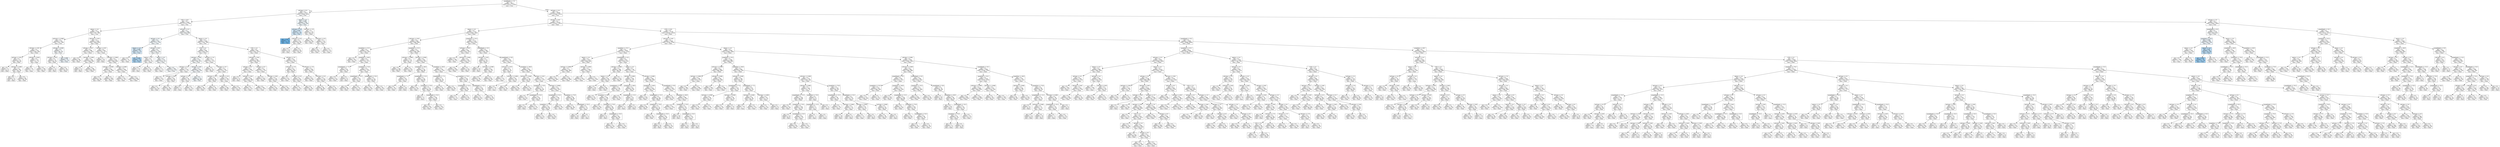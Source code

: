 digraph Tree {
node [shape=box, style="filled", color="black"] ;
0 [label="graphDepth <= 3.5\ngini = 0.5\nsamples = 30577\nvalue = [15272, 15305]\nclass = True", fillcolor="#ffffff"] ;
1 [label="sdComp <= 6.5\ngini = 0.5\nsamples = 3679\nvalue = [1829, 1850]\nclass = True", fillcolor="#fdfeff"] ;
0 -> 1 [labeldistance=2.5, labelangle=45, headlabel="True"] ;
2 [label="CCR <= 0.55\ngini = 0.5\nsamples = 3439\nvalue = [1713, 1726]\nclass = True", fillcolor="#fefeff"] ;
1 -> 2 ;
3 [label="nbproc <= 4.5\ngini = 0.5\nsamples = 1595\nvalue = [797, 798]\nclass = True", fillcolor="#ffffff"] ;
2 -> 3 ;
4 [label="sdComm <= 0.065\ngini = 0.5\nsamples = 295\nvalue = [147, 148]\nclass = True", fillcolor="#fefeff"] ;
3 -> 4 ;
5 [label="sdComm <= 0.02\ngini = 0.5\nsamples = 218\nvalue = [109, 109]\nclass = False", fillcolor="#ffffff"] ;
4 -> 5 ;
6 [label="sdComp <= 0.02\ngini = 0.5\nsamples = 76\nvalue = [38, 38]\nclass = False", fillcolor="#ffffff"] ;
5 -> 6 ;
7 [label="gini = 0.5\nsamples = 8\nvalue = [4, 4]\nclass = False", fillcolor="#ffffff"] ;
6 -> 7 ;
8 [label="sdComp <= 0.065\ngini = 0.5\nsamples = 68\nvalue = [34, 34]\nclass = False", fillcolor="#ffffff"] ;
6 -> 8 ;
9 [label="gini = 0.5\nsamples = 8\nvalue = [4, 4]\nclass = False", fillcolor="#ffffff"] ;
8 -> 9 ;
10 [label="gini = 0.5\nsamples = 60\nvalue = [30, 30]\nclass = False", fillcolor="#ffffff"] ;
8 -> 10 ;
11 [label="sdComp <= 0.055\ngini = 0.5\nsamples = 142\nvalue = [71, 71]\nclass = False", fillcolor="#ffffff"] ;
5 -> 11 ;
12 [label="gini = 0.5\nsamples = 34\nvalue = [17, 17]\nclass = False", fillcolor="#ffffff"] ;
11 -> 12 ;
13 [label="gini = 0.5\nsamples = 108\nvalue = [54, 54]\nclass = False", fillcolor="#ffffff"] ;
11 -> 13 ;
14 [label="sdComp <= 0.065\ngini = 0.5\nsamples = 77\nvalue = [38, 39]\nclass = True", fillcolor="#fafcfe"] ;
4 -> 14 ;
15 [label="sdComp <= 0.02\ngini = 0.5\nsamples = 52\nvalue = [26, 26]\nclass = False", fillcolor="#ffffff"] ;
14 -> 15 ;
16 [label="gini = 0.5\nsamples = 12\nvalue = [6, 6]\nclass = False", fillcolor="#ffffff"] ;
15 -> 16 ;
17 [label="gini = 0.5\nsamples = 40\nvalue = [20, 20]\nclass = False", fillcolor="#ffffff"] ;
15 -> 17 ;
18 [label="gini = 0.499\nsamples = 25\nvalue = [12, 13]\nclass = True", fillcolor="#f0f7fd"] ;
14 -> 18 ;
19 [label="sdComm <= 0.02\ngini = 0.5\nsamples = 1300\nvalue = [650, 650]\nclass = False", fillcolor="#ffffff"] ;
3 -> 19 ;
20 [label="sdComp <= 0.02\ngini = 0.5\nsamples = 466\nvalue = [233, 233]\nclass = False", fillcolor="#ffffff"] ;
19 -> 20 ;
21 [label="gini = 0.5\nsamples = 86\nvalue = [43, 43]\nclass = False", fillcolor="#ffffff"] ;
20 -> 21 ;
22 [label="sdComp <= 0.065\ngini = 0.5\nsamples = 380\nvalue = [190, 190]\nclass = False", fillcolor="#ffffff"] ;
20 -> 22 ;
23 [label="gini = 0.5\nsamples = 12\nvalue = [6, 6]\nclass = False", fillcolor="#ffffff"] ;
22 -> 23 ;
24 [label="gini = 0.5\nsamples = 368\nvalue = [184, 184]\nclass = False", fillcolor="#ffffff"] ;
22 -> 24 ;
25 [label="sdComp <= 0.02\ngini = 0.5\nsamples = 834\nvalue = [417, 417]\nclass = False", fillcolor="#ffffff"] ;
19 -> 25 ;
26 [label="gini = 0.5\nsamples = 16\nvalue = [8, 8]\nclass = False", fillcolor="#ffffff"] ;
25 -> 26 ;
27 [label="sdComm <= 0.065\ngini = 0.5\nsamples = 818\nvalue = [409, 409]\nclass = False", fillcolor="#ffffff"] ;
25 -> 27 ;
28 [label="sdComp <= 0.065\ngini = 0.5\nsamples = 260\nvalue = [130, 130]\nclass = False", fillcolor="#ffffff"] ;
27 -> 28 ;
29 [label="gini = 0.5\nsamples = 76\nvalue = [38, 38]\nclass = False", fillcolor="#ffffff"] ;
28 -> 29 ;
30 [label="gini = 0.5\nsamples = 184\nvalue = [92, 92]\nclass = False", fillcolor="#ffffff"] ;
28 -> 30 ;
31 [label="sdComp <= 0.065\ngini = 0.5\nsamples = 558\nvalue = [279, 279]\nclass = False", fillcolor="#ffffff"] ;
27 -> 31 ;
32 [label="gini = 0.5\nsamples = 102\nvalue = [51, 51]\nclass = False", fillcolor="#ffffff"] ;
31 -> 32 ;
33 [label="gini = 0.5\nsamples = 456\nvalue = [228, 228]\nclass = False", fillcolor="#ffffff"] ;
31 -> 33 ;
34 [label="sdComm <= 0.2\ngini = 0.5\nsamples = 1844\nvalue = [916, 928]\nclass = True", fillcolor="#fcfeff"] ;
2 -> 34 ;
35 [label="sdComp <= 0.2\ngini = 0.5\nsamples = 350\nvalue = [171, 179]\nclass = True", fillcolor="#f6fbfe"] ;
34 -> 35 ;
36 [label="nbproc <= 4.5\ngini = 0.494\nsamples = 38\nvalue = [17, 21]\nclass = True", fillcolor="#d9ecfa"] ;
35 -> 36 ;
37 [label="gini = 0.5\nsamples = 22\nvalue = [11, 11]\nclass = False", fillcolor="#ffffff"] ;
36 -> 37 ;
38 [label="gini = 0.469\nsamples = 16\nvalue = [6, 10]\nclass = True", fillcolor="#b0d8f5"] ;
36 -> 38 ;
39 [label="sdComp <= 0.65\ngini = 0.5\nsamples = 312\nvalue = [154, 158]\nclass = True", fillcolor="#fafdfe"] ;
35 -> 39 ;
40 [label="nbproc <= 4.5\ngini = 0.5\nsamples = 42\nvalue = [21, 21]\nclass = False", fillcolor="#ffffff"] ;
39 -> 40 ;
41 [label="gini = 0.5\nsamples = 10\nvalue = [5, 5]\nclass = False", fillcolor="#ffffff"] ;
40 -> 41 ;
42 [label="gini = 0.5\nsamples = 32\nvalue = [16, 16]\nclass = False", fillcolor="#ffffff"] ;
40 -> 42 ;
43 [label="nbproc <= 4.5\ngini = 0.5\nsamples = 270\nvalue = [133, 137]\nclass = True", fillcolor="#f9fcfe"] ;
39 -> 43 ;
44 [label="gini = 0.5\nsamples = 22\nvalue = [11, 11]\nclass = False", fillcolor="#ffffff"] ;
43 -> 44 ;
45 [label="gini = 0.5\nsamples = 248\nvalue = [122, 126]\nclass = True", fillcolor="#f9fcfe"] ;
43 -> 45 ;
46 [label="nbproc <= 4.5\ngini = 0.5\nsamples = 1494\nvalue = [745, 749]\nclass = True", fillcolor="#fefeff"] ;
34 -> 46 ;
47 [label="CCR <= 5.5\ngini = 0.5\nsamples = 644\nvalue = [320, 324]\nclass = True", fillcolor="#fdfeff"] ;
46 -> 47 ;
48 [label="sdComm <= 0.65\ngini = 0.5\nsamples = 330\nvalue = [163, 167]\nclass = True", fillcolor="#fafdfe"] ;
47 -> 48 ;
49 [label="sdComp <= 0.2\ngini = 0.5\nsamples = 114\nvalue = [57, 57]\nclass = False", fillcolor="#ffffff"] ;
48 -> 49 ;
50 [label="gini = 0.5\nsamples = 26\nvalue = [13, 13]\nclass = False", fillcolor="#ffffff"] ;
49 -> 50 ;
51 [label="sdComp <= 0.65\ngini = 0.5\nsamples = 88\nvalue = [44, 44]\nclass = False", fillcolor="#ffffff"] ;
49 -> 51 ;
52 [label="gini = 0.5\nsamples = 32\nvalue = [16, 16]\nclass = False", fillcolor="#ffffff"] ;
51 -> 52 ;
53 [label="gini = 0.5\nsamples = 56\nvalue = [28, 28]\nclass = False", fillcolor="#ffffff"] ;
51 -> 53 ;
54 [label="sdComp <= 0.65\ngini = 0.5\nsamples = 216\nvalue = [106, 110]\nclass = True", fillcolor="#f8fbfe"] ;
48 -> 54 ;
55 [label="sdComp <= 0.2\ngini = 0.5\nsamples = 44\nvalue = [22, 22]\nclass = False", fillcolor="#ffffff"] ;
54 -> 55 ;
56 [label="gini = 0.5\nsamples = 2\nvalue = [1, 1]\nclass = False", fillcolor="#ffffff"] ;
55 -> 56 ;
57 [label="gini = 0.5\nsamples = 42\nvalue = [21, 21]\nclass = False", fillcolor="#ffffff"] ;
55 -> 57 ;
58 [label="gini = 0.5\nsamples = 172\nvalue = [84, 88]\nclass = True", fillcolor="#f6fbfe"] ;
54 -> 58 ;
59 [label="sdComm <= 2.0\ngini = 0.5\nsamples = 314\nvalue = [157, 157]\nclass = False", fillcolor="#ffffff"] ;
47 -> 59 ;
60 [label="gini = 0.5\nsamples = 72\nvalue = [36, 36]\nclass = False", fillcolor="#ffffff"] ;
59 -> 60 ;
61 [label="sdComp <= 2.0\ngini = 0.5\nsamples = 242\nvalue = [121, 121]\nclass = False", fillcolor="#ffffff"] ;
59 -> 61 ;
62 [label="sdComm <= 6.5\ngini = 0.5\nsamples = 98\nvalue = [49, 49]\nclass = False", fillcolor="#ffffff"] ;
61 -> 62 ;
63 [label="gini = 0.5\nsamples = 48\nvalue = [24, 24]\nclass = False", fillcolor="#ffffff"] ;
62 -> 63 ;
64 [label="gini = 0.5\nsamples = 50\nvalue = [25, 25]\nclass = False", fillcolor="#ffffff"] ;
62 -> 64 ;
65 [label="sdComm <= 6.5\ngini = 0.5\nsamples = 144\nvalue = [72, 72]\nclass = False", fillcolor="#ffffff"] ;
61 -> 65 ;
66 [label="gini = 0.5\nsamples = 100\nvalue = [50, 50]\nclass = False", fillcolor="#ffffff"] ;
65 -> 66 ;
67 [label="gini = 0.5\nsamples = 44\nvalue = [22, 22]\nclass = False", fillcolor="#ffffff"] ;
65 -> 67 ;
68 [label="CCR <= 5.5\ngini = 0.5\nsamples = 850\nvalue = [425, 425]\nclass = False", fillcolor="#ffffff"] ;
46 -> 68 ;
69 [label="sdComm <= 0.65\ngini = 0.5\nsamples = 586\nvalue = [293, 293]\nclass = False", fillcolor="#ffffff"] ;
68 -> 69 ;
70 [label="sdComp <= 0.2\ngini = 0.5\nsamples = 344\nvalue = [172, 172]\nclass = False", fillcolor="#ffffff"] ;
69 -> 70 ;
71 [label="gini = 0.5\nsamples = 8\nvalue = [4, 4]\nclass = False", fillcolor="#ffffff"] ;
70 -> 71 ;
72 [label="sdComp <= 0.65\ngini = 0.5\nsamples = 336\nvalue = [168, 168]\nclass = False", fillcolor="#ffffff"] ;
70 -> 72 ;
73 [label="gini = 0.5\nsamples = 42\nvalue = [21, 21]\nclass = False", fillcolor="#ffffff"] ;
72 -> 73 ;
74 [label="gini = 0.5\nsamples = 294\nvalue = [147, 147]\nclass = False", fillcolor="#ffffff"] ;
72 -> 74 ;
75 [label="sdComp <= 0.2\ngini = 0.5\nsamples = 242\nvalue = [121, 121]\nclass = False", fillcolor="#ffffff"] ;
69 -> 75 ;
76 [label="gini = 0.5\nsamples = 116\nvalue = [58, 58]\nclass = False", fillcolor="#ffffff"] ;
75 -> 76 ;
77 [label="sdComp <= 0.65\ngini = 0.5\nsamples = 126\nvalue = [63, 63]\nclass = False", fillcolor="#ffffff"] ;
75 -> 77 ;
78 [label="gini = 0.5\nsamples = 40\nvalue = [20, 20]\nclass = False", fillcolor="#ffffff"] ;
77 -> 78 ;
79 [label="gini = 0.5\nsamples = 86\nvalue = [43, 43]\nclass = False", fillcolor="#ffffff"] ;
77 -> 79 ;
80 [label="sdComp <= 2.0\ngini = 0.5\nsamples = 264\nvalue = [132, 132]\nclass = False", fillcolor="#ffffff"] ;
68 -> 80 ;
81 [label="sdComm <= 2.0\ngini = 0.5\nsamples = 80\nvalue = [40, 40]\nclass = False", fillcolor="#ffffff"] ;
80 -> 81 ;
82 [label="gini = 0.5\nsamples = 20\nvalue = [10, 10]\nclass = False", fillcolor="#ffffff"] ;
81 -> 82 ;
83 [label="sdComm <= 6.5\ngini = 0.5\nsamples = 60\nvalue = [30, 30]\nclass = False", fillcolor="#ffffff"] ;
81 -> 83 ;
84 [label="gini = 0.5\nsamples = 24\nvalue = [12, 12]\nclass = False", fillcolor="#ffffff"] ;
83 -> 84 ;
85 [label="gini = 0.5\nsamples = 36\nvalue = [18, 18]\nclass = False", fillcolor="#ffffff"] ;
83 -> 85 ;
86 [label="sdComm <= 2.0\ngini = 0.5\nsamples = 184\nvalue = [92, 92]\nclass = False", fillcolor="#ffffff"] ;
80 -> 86 ;
87 [label="gini = 0.5\nsamples = 68\nvalue = [34, 34]\nclass = False", fillcolor="#ffffff"] ;
86 -> 87 ;
88 [label="sdComm <= 6.5\ngini = 0.5\nsamples = 116\nvalue = [58, 58]\nclass = False", fillcolor="#ffffff"] ;
86 -> 88 ;
89 [label="gini = 0.5\nsamples = 96\nvalue = [48, 48]\nclass = False", fillcolor="#ffffff"] ;
88 -> 89 ;
90 [label="gini = 0.5\nsamples = 20\nvalue = [10, 10]\nclass = False", fillcolor="#ffffff"] ;
88 -> 90 ;
91 [label="nbproc <= 4.5\ngini = 0.499\nsamples = 240\nvalue = [116, 124]\nclass = True", fillcolor="#f2f9fd"] ;
1 -> 91 ;
92 [label="sdComm <= 2.0\ngini = 0.493\nsamples = 70\nvalue = [31, 39]\nclass = True", fillcolor="#d6ebfa"] ;
91 -> 92 ;
93 [label="gini = 0.337\nsamples = 14\nvalue = [3, 11]\nclass = True", fillcolor="#6fb8ec"] ;
92 -> 93 ;
94 [label="sdComm <= 6.5\ngini = 0.5\nsamples = 56\nvalue = [28, 28]\nclass = False", fillcolor="#ffffff"] ;
92 -> 94 ;
95 [label="gini = 0.5\nsamples = 16\nvalue = [8, 8]\nclass = False", fillcolor="#ffffff"] ;
94 -> 95 ;
96 [label="gini = 0.5\nsamples = 40\nvalue = [20, 20]\nclass = False", fillcolor="#ffffff"] ;
94 -> 96 ;
97 [label="sdComm <= 2.0\ngini = 0.5\nsamples = 170\nvalue = [85, 85]\nclass = False", fillcolor="#ffffff"] ;
91 -> 97 ;
98 [label="gini = 0.5\nsamples = 60\nvalue = [30, 30]\nclass = False", fillcolor="#ffffff"] ;
97 -> 98 ;
99 [label="sdComm <= 6.5\ngini = 0.5\nsamples = 110\nvalue = [55, 55]\nclass = False", fillcolor="#ffffff"] ;
97 -> 99 ;
100 [label="gini = 0.5\nsamples = 86\nvalue = [43, 43]\nclass = False", fillcolor="#ffffff"] ;
99 -> 100 ;
101 [label="gini = 0.5\nsamples = 24\nvalue = [12, 12]\nclass = False", fillcolor="#ffffff"] ;
99 -> 101 ;
102 [label="sdComm <= 6.5\ngini = 0.5\nsamples = 26898\nvalue = [13443, 13455]\nclass = True", fillcolor="#ffffff"] ;
0 -> 102 [labeldistance=2.5, labelangle=-45, headlabel="False"] ;
103 [label="sdComp <= 0.02\ngini = 0.5\nsamples = 23224\nvalue = [11612, 11612]\nclass = False", fillcolor="#ffffff"] ;
102 -> 103 ;
104 [label="nbproc <= 4.5\ngini = 0.5\nsamples = 2124\nvalue = [1062, 1062]\nclass = False", fillcolor="#ffffff"] ;
103 -> 104 ;
105 [label="sdComm <= 0.02\ngini = 0.5\nsamples = 896\nvalue = [448, 448]\nclass = False", fillcolor="#ffffff"] ;
104 -> 105 ;
106 [label="graphSize <= 22.5\ngini = 0.5\nsamples = 318\nvalue = [159, 159]\nclass = False", fillcolor="#ffffff"] ;
105 -> 106 ;
107 [label="gini = 0.5\nsamples = 64\nvalue = [32, 32]\nclass = False", fillcolor="#ffffff"] ;
106 -> 107 ;
108 [label="graphSize <= 40.0\ngini = 0.5\nsamples = 254\nvalue = [127, 127]\nclass = False", fillcolor="#ffffff"] ;
106 -> 108 ;
109 [label="graphDepth <= 7.5\ngini = 0.5\nsamples = 40\nvalue = [20, 20]\nclass = False", fillcolor="#ffffff"] ;
108 -> 109 ;
110 [label="gini = 0.5\nsamples = 32\nvalue = [16, 16]\nclass = False", fillcolor="#ffffff"] ;
109 -> 110 ;
111 [label="gini = 0.5\nsamples = 8\nvalue = [4, 4]\nclass = False", fillcolor="#ffffff"] ;
109 -> 111 ;
112 [label="graphSize <= 75.0\ngini = 0.5\nsamples = 214\nvalue = [107, 107]\nclass = False", fillcolor="#ffffff"] ;
108 -> 112 ;
113 [label="graphDepth <= 12.5\ngini = 0.5\nsamples = 102\nvalue = [51, 51]\nclass = False", fillcolor="#ffffff"] ;
112 -> 113 ;
114 [label="gini = 0.5\nsamples = 60\nvalue = [30, 30]\nclass = False", fillcolor="#ffffff"] ;
113 -> 114 ;
115 [label="gini = 0.5\nsamples = 42\nvalue = [21, 21]\nclass = False", fillcolor="#ffffff"] ;
113 -> 115 ;
116 [label="graphDepth <= 25.5\ngini = 0.5\nsamples = 112\nvalue = [56, 56]\nclass = False", fillcolor="#ffffff"] ;
112 -> 116 ;
117 [label="gini = 0.5\nsamples = 48\nvalue = [24, 24]\nclass = False", fillcolor="#ffffff"] ;
116 -> 117 ;
118 [label="gini = 0.5\nsamples = 64\nvalue = [32, 32]\nclass = False", fillcolor="#ffffff"] ;
116 -> 118 ;
119 [label="graphSize <= 22.5\ngini = 0.5\nsamples = 578\nvalue = [289, 289]\nclass = False", fillcolor="#ffffff"] ;
105 -> 119 ;
120 [label="sdComm <= 0.065\ngini = 0.5\nsamples = 174\nvalue = [87, 87]\nclass = False", fillcolor="#ffffff"] ;
119 -> 120 ;
121 [label="gini = 0.5\nsamples = 138\nvalue = [69, 69]\nclass = False", fillcolor="#ffffff"] ;
120 -> 121 ;
122 [label="gini = 0.5\nsamples = 36\nvalue = [18, 18]\nclass = False", fillcolor="#ffffff"] ;
120 -> 122 ;
123 [label="sdComm <= 0.065\ngini = 0.5\nsamples = 404\nvalue = [202, 202]\nclass = False", fillcolor="#ffffff"] ;
119 -> 123 ;
124 [label="graphSize <= 40.0\ngini = 0.5\nsamples = 176\nvalue = [88, 88]\nclass = False", fillcolor="#ffffff"] ;
123 -> 124 ;
125 [label="graphDepth <= 7.5\ngini = 0.5\nsamples = 44\nvalue = [22, 22]\nclass = False", fillcolor="#ffffff"] ;
124 -> 125 ;
126 [label="gini = 0.5\nsamples = 28\nvalue = [14, 14]\nclass = False", fillcolor="#ffffff"] ;
125 -> 126 ;
127 [label="gini = 0.5\nsamples = 16\nvalue = [8, 8]\nclass = False", fillcolor="#ffffff"] ;
125 -> 127 ;
128 [label="graphDepth <= 12.5\ngini = 0.5\nsamples = 132\nvalue = [66, 66]\nclass = False", fillcolor="#ffffff"] ;
124 -> 128 ;
129 [label="gini = 0.5\nsamples = 20\nvalue = [10, 10]\nclass = False", fillcolor="#ffffff"] ;
128 -> 129 ;
130 [label="graphSize <= 75.0\ngini = 0.5\nsamples = 112\nvalue = [56, 56]\nclass = False", fillcolor="#ffffff"] ;
128 -> 130 ;
131 [label="gini = 0.5\nsamples = 4\nvalue = [2, 2]\nclass = False", fillcolor="#ffffff"] ;
130 -> 131 ;
132 [label="graphDepth <= 25.5\ngini = 0.5\nsamples = 108\nvalue = [54, 54]\nclass = False", fillcolor="#ffffff"] ;
130 -> 132 ;
133 [label="gini = 0.5\nsamples = 64\nvalue = [32, 32]\nclass = False", fillcolor="#ffffff"] ;
132 -> 133 ;
134 [label="gini = 0.5\nsamples = 44\nvalue = [22, 22]\nclass = False", fillcolor="#ffffff"] ;
132 -> 134 ;
135 [label="graphSize <= 40.0\ngini = 0.5\nsamples = 228\nvalue = [114, 114]\nclass = False", fillcolor="#ffffff"] ;
123 -> 135 ;
136 [label="graphDepth <= 7.5\ngini = 0.5\nsamples = 72\nvalue = [36, 36]\nclass = False", fillcolor="#ffffff"] ;
135 -> 136 ;
137 [label="gini = 0.5\nsamples = 32\nvalue = [16, 16]\nclass = False", fillcolor="#ffffff"] ;
136 -> 137 ;
138 [label="gini = 0.5\nsamples = 40\nvalue = [20, 20]\nclass = False", fillcolor="#ffffff"] ;
136 -> 138 ;
139 [label="graphSize <= 75.0\ngini = 0.5\nsamples = 156\nvalue = [78, 78]\nclass = False", fillcolor="#ffffff"] ;
135 -> 139 ;
140 [label="graphDepth <= 12.5\ngini = 0.5\nsamples = 66\nvalue = [33, 33]\nclass = False", fillcolor="#ffffff"] ;
139 -> 140 ;
141 [label="gini = 0.5\nsamples = 22\nvalue = [11, 11]\nclass = False", fillcolor="#ffffff"] ;
140 -> 141 ;
142 [label="gini = 0.5\nsamples = 44\nvalue = [22, 22]\nclass = False", fillcolor="#ffffff"] ;
140 -> 142 ;
143 [label="graphDepth <= 25.5\ngini = 0.5\nsamples = 90\nvalue = [45, 45]\nclass = False", fillcolor="#ffffff"] ;
139 -> 143 ;
144 [label="gini = 0.5\nsamples = 52\nvalue = [26, 26]\nclass = False", fillcolor="#ffffff"] ;
143 -> 144 ;
145 [label="gini = 0.5\nsamples = 38\nvalue = [19, 19]\nclass = False", fillcolor="#ffffff"] ;
143 -> 145 ;
146 [label="graphSize <= 22.5\ngini = 0.5\nsamples = 1228\nvalue = [614, 614]\nclass = False", fillcolor="#ffffff"] ;
104 -> 146 ;
147 [label="sdComm <= 0.02\ngini = 0.5\nsamples = 644\nvalue = [322, 322]\nclass = False", fillcolor="#ffffff"] ;
146 -> 147 ;
148 [label="gini = 0.5\nsamples = 140\nvalue = [70, 70]\nclass = False", fillcolor="#ffffff"] ;
147 -> 148 ;
149 [label="sdComm <= 0.065\ngini = 0.5\nsamples = 504\nvalue = [252, 252]\nclass = False", fillcolor="#ffffff"] ;
147 -> 149 ;
150 [label="gini = 0.5\nsamples = 392\nvalue = [196, 196]\nclass = False", fillcolor="#ffffff"] ;
149 -> 150 ;
151 [label="gini = 0.5\nsamples = 112\nvalue = [56, 56]\nclass = False", fillcolor="#ffffff"] ;
149 -> 151 ;
152 [label="graphDepth <= 6.5\ngini = 0.5\nsamples = 584\nvalue = [292, 292]\nclass = False", fillcolor="#ffffff"] ;
146 -> 152 ;
153 [label="sdComm <= 0.02\ngini = 0.5\nsamples = 122\nvalue = [61, 61]\nclass = False", fillcolor="#ffffff"] ;
152 -> 153 ;
154 [label="gini = 0.5\nsamples = 18\nvalue = [9, 9]\nclass = False", fillcolor="#ffffff"] ;
153 -> 154 ;
155 [label="sdComm <= 0.065\ngini = 0.5\nsamples = 104\nvalue = [52, 52]\nclass = False", fillcolor="#ffffff"] ;
153 -> 155 ;
156 [label="gini = 0.5\nsamples = 44\nvalue = [22, 22]\nclass = False", fillcolor="#ffffff"] ;
155 -> 156 ;
157 [label="gini = 0.5\nsamples = 60\nvalue = [30, 30]\nclass = False", fillcolor="#ffffff"] ;
155 -> 157 ;
158 [label="graphDepth <= 9.0\ngini = 0.5\nsamples = 462\nvalue = [231, 231]\nclass = False", fillcolor="#ffffff"] ;
152 -> 158 ;
159 [label="sdComm <= 0.02\ngini = 0.5\nsamples = 70\nvalue = [35, 35]\nclass = False", fillcolor="#ffffff"] ;
158 -> 159 ;
160 [label="gini = 0.5\nsamples = 24\nvalue = [12, 12]\nclass = False", fillcolor="#ffffff"] ;
159 -> 160 ;
161 [label="sdComm <= 0.065\ngini = 0.5\nsamples = 46\nvalue = [23, 23]\nclass = False", fillcolor="#ffffff"] ;
159 -> 161 ;
162 [label="gini = 0.5\nsamples = 14\nvalue = [7, 7]\nclass = False", fillcolor="#ffffff"] ;
161 -> 162 ;
163 [label="gini = 0.5\nsamples = 32\nvalue = [16, 16]\nclass = False", fillcolor="#ffffff"] ;
161 -> 163 ;
164 [label="graphSize <= 40.0\ngini = 0.5\nsamples = 392\nvalue = [196, 196]\nclass = False", fillcolor="#ffffff"] ;
158 -> 164 ;
165 [label="sdComm <= 0.065\ngini = 0.5\nsamples = 118\nvalue = [59, 59]\nclass = False", fillcolor="#ffffff"] ;
164 -> 165 ;
166 [label="gini = 0.5\nsamples = 86\nvalue = [43, 43]\nclass = False", fillcolor="#ffffff"] ;
165 -> 166 ;
167 [label="gini = 0.5\nsamples = 32\nvalue = [16, 16]\nclass = False", fillcolor="#ffffff"] ;
165 -> 167 ;
168 [label="sdComm <= 0.02\ngini = 0.5\nsamples = 274\nvalue = [137, 137]\nclass = False", fillcolor="#ffffff"] ;
164 -> 168 ;
169 [label="graphSize <= 75.0\ngini = 0.5\nsamples = 72\nvalue = [36, 36]\nclass = False", fillcolor="#ffffff"] ;
168 -> 169 ;
170 [label="gini = 0.5\nsamples = 32\nvalue = [16, 16]\nclass = False", fillcolor="#ffffff"] ;
169 -> 170 ;
171 [label="graphDepth <= 25.5\ngini = 0.5\nsamples = 40\nvalue = [20, 20]\nclass = False", fillcolor="#ffffff"] ;
169 -> 171 ;
172 [label="gini = 0.5\nsamples = 16\nvalue = [8, 8]\nclass = False", fillcolor="#ffffff"] ;
171 -> 172 ;
173 [label="gini = 0.5\nsamples = 24\nvalue = [12, 12]\nclass = False", fillcolor="#ffffff"] ;
171 -> 173 ;
174 [label="sdComm <= 0.065\ngini = 0.5\nsamples = 202\nvalue = [101, 101]\nclass = False", fillcolor="#ffffff"] ;
168 -> 174 ;
175 [label="graphDepth <= 25.5\ngini = 0.5\nsamples = 104\nvalue = [52, 52]\nclass = False", fillcolor="#ffffff"] ;
174 -> 175 ;
176 [label="graphSize <= 75.0\ngini = 0.5\nsamples = 60\nvalue = [30, 30]\nclass = False", fillcolor="#ffffff"] ;
175 -> 176 ;
177 [label="gini = 0.5\nsamples = 20\nvalue = [10, 10]\nclass = False", fillcolor="#ffffff"] ;
176 -> 177 ;
178 [label="gini = 0.5\nsamples = 40\nvalue = [20, 20]\nclass = False", fillcolor="#ffffff"] ;
176 -> 178 ;
179 [label="gini = 0.5\nsamples = 44\nvalue = [22, 22]\nclass = False", fillcolor="#ffffff"] ;
175 -> 179 ;
180 [label="graphSize <= 75.0\ngini = 0.5\nsamples = 98\nvalue = [49, 49]\nclass = False", fillcolor="#ffffff"] ;
174 -> 180 ;
181 [label="gini = 0.5\nsamples = 76\nvalue = [38, 38]\nclass = False", fillcolor="#ffffff"] ;
180 -> 181 ;
182 [label="graphDepth <= 25.5\ngini = 0.5\nsamples = 22\nvalue = [11, 11]\nclass = False", fillcolor="#ffffff"] ;
180 -> 182 ;
183 [label="gini = 0.5\nsamples = 18\nvalue = [9, 9]\nclass = False", fillcolor="#ffffff"] ;
182 -> 183 ;
184 [label="gini = 0.5\nsamples = 4\nvalue = [2, 2]\nclass = False", fillcolor="#ffffff"] ;
182 -> 184 ;
185 [label="CCR <= 0.55\ngini = 0.5\nsamples = 21100\nvalue = [10550, 10550]\nclass = False", fillcolor="#ffffff"] ;
103 -> 185 ;
186 [label="sdComm <= 0.02\ngini = 0.5\nsamples = 7408\nvalue = [3704, 3704]\nclass = False", fillcolor="#ffffff"] ;
185 -> 186 ;
187 [label="graphSize <= 22.5\ngini = 0.5\nsamples = 2628\nvalue = [1314, 1314]\nclass = False", fillcolor="#ffffff"] ;
186 -> 187 ;
188 [label="nbproc <= 4.5\ngini = 0.5\nsamples = 1676\nvalue = [838, 838]\nclass = False", fillcolor="#ffffff"] ;
187 -> 188 ;
189 [label="sdComp <= 0.065\ngini = 0.5\nsamples = 572\nvalue = [286, 286]\nclass = False", fillcolor="#ffffff"] ;
188 -> 189 ;
190 [label="gini = 0.5\nsamples = 292\nvalue = [146, 146]\nclass = False", fillcolor="#ffffff"] ;
189 -> 190 ;
191 [label="gini = 0.5\nsamples = 280\nvalue = [140, 140]\nclass = False", fillcolor="#ffffff"] ;
189 -> 191 ;
192 [label="sdComp <= 0.065\ngini = 0.5\nsamples = 1104\nvalue = [552, 552]\nclass = False", fillcolor="#ffffff"] ;
188 -> 192 ;
193 [label="gini = 0.5\nsamples = 352\nvalue = [176, 176]\nclass = False", fillcolor="#ffffff"] ;
192 -> 193 ;
194 [label="gini = 0.5\nsamples = 752\nvalue = [376, 376]\nclass = False", fillcolor="#ffffff"] ;
192 -> 194 ;
195 [label="graphDepth <= 6.5\ngini = 0.5\nsamples = 952\nvalue = [476, 476]\nclass = False", fillcolor="#ffffff"] ;
187 -> 195 ;
196 [label="sdComp <= 0.065\ngini = 0.5\nsamples = 198\nvalue = [99, 99]\nclass = False", fillcolor="#ffffff"] ;
195 -> 196 ;
197 [label="nbproc <= 4.5\ngini = 0.5\nsamples = 86\nvalue = [43, 43]\nclass = False", fillcolor="#ffffff"] ;
196 -> 197 ;
198 [label="gini = 0.5\nsamples = 18\nvalue = [9, 9]\nclass = False", fillcolor="#ffffff"] ;
197 -> 198 ;
199 [label="gini = 0.5\nsamples = 68\nvalue = [34, 34]\nclass = False", fillcolor="#ffffff"] ;
197 -> 199 ;
200 [label="gini = 0.5\nsamples = 112\nvalue = [56, 56]\nclass = False", fillcolor="#ffffff"] ;
196 -> 200 ;
201 [label="nbproc <= 4.5\ngini = 0.5\nsamples = 754\nvalue = [377, 377]\nclass = False", fillcolor="#ffffff"] ;
195 -> 201 ;
202 [label="sdComp <= 0.065\ngini = 0.5\nsamples = 194\nvalue = [97, 97]\nclass = False", fillcolor="#ffffff"] ;
201 -> 202 ;
203 [label="graphDepth <= 9.0\ngini = 0.5\nsamples = 134\nvalue = [67, 67]\nclass = False", fillcolor="#ffffff"] ;
202 -> 203 ;
204 [label="gini = 0.5\nsamples = 28\nvalue = [14, 14]\nclass = False", fillcolor="#ffffff"] ;
203 -> 204 ;
205 [label="graphSize <= 40.0\ngini = 0.5\nsamples = 106\nvalue = [53, 53]\nclass = False", fillcolor="#ffffff"] ;
203 -> 205 ;
206 [label="gini = 0.5\nsamples = 38\nvalue = [19, 19]\nclass = False", fillcolor="#ffffff"] ;
205 -> 206 ;
207 [label="graphSize <= 75.0\ngini = 0.5\nsamples = 68\nvalue = [34, 34]\nclass = False", fillcolor="#ffffff"] ;
205 -> 207 ;
208 [label="gini = 0.5\nsamples = 8\nvalue = [4, 4]\nclass = False", fillcolor="#ffffff"] ;
207 -> 208 ;
209 [label="graphDepth <= 25.5\ngini = 0.5\nsamples = 60\nvalue = [30, 30]\nclass = False", fillcolor="#ffffff"] ;
207 -> 209 ;
210 [label="gini = 0.5\nsamples = 32\nvalue = [16, 16]\nclass = False", fillcolor="#ffffff"] ;
209 -> 210 ;
211 [label="gini = 0.5\nsamples = 28\nvalue = [14, 14]\nclass = False", fillcolor="#ffffff"] ;
209 -> 211 ;
212 [label="graphSize <= 40.0\ngini = 0.5\nsamples = 60\nvalue = [30, 30]\nclass = False", fillcolor="#ffffff"] ;
202 -> 212 ;
213 [label="gini = 0.5\nsamples = 44\nvalue = [22, 22]\nclass = False", fillcolor="#ffffff"] ;
212 -> 213 ;
214 [label="graphDepth <= 12.5\ngini = 0.5\nsamples = 16\nvalue = [8, 8]\nclass = False", fillcolor="#ffffff"] ;
212 -> 214 ;
215 [label="gini = 0.5\nsamples = 4\nvalue = [2, 2]\nclass = False", fillcolor="#ffffff"] ;
214 -> 215 ;
216 [label="gini = 0.5\nsamples = 12\nvalue = [6, 6]\nclass = False", fillcolor="#ffffff"] ;
214 -> 216 ;
217 [label="sdComp <= 0.065\ngini = 0.5\nsamples = 560\nvalue = [280, 280]\nclass = False", fillcolor="#ffffff"] ;
201 -> 217 ;
218 [label="graphSize <= 40.0\ngini = 0.5\nsamples = 256\nvalue = [128, 128]\nclass = False", fillcolor="#ffffff"] ;
217 -> 218 ;
219 [label="gini = 0.5\nsamples = 124\nvalue = [62, 62]\nclass = False", fillcolor="#ffffff"] ;
218 -> 219 ;
220 [label="graphDepth <= 12.5\ngini = 0.5\nsamples = 132\nvalue = [66, 66]\nclass = False", fillcolor="#ffffff"] ;
218 -> 220 ;
221 [label="gini = 0.5\nsamples = 60\nvalue = [30, 30]\nclass = False", fillcolor="#ffffff"] ;
220 -> 221 ;
222 [label="graphSize <= 75.0\ngini = 0.5\nsamples = 72\nvalue = [36, 36]\nclass = False", fillcolor="#ffffff"] ;
220 -> 222 ;
223 [label="gini = 0.5\nsamples = 36\nvalue = [18, 18]\nclass = False", fillcolor="#ffffff"] ;
222 -> 223 ;
224 [label="graphDepth <= 25.5\ngini = 0.5\nsamples = 36\nvalue = [18, 18]\nclass = False", fillcolor="#ffffff"] ;
222 -> 224 ;
225 [label="gini = 0.5\nsamples = 16\nvalue = [8, 8]\nclass = False", fillcolor="#ffffff"] ;
224 -> 225 ;
226 [label="gini = 0.5\nsamples = 20\nvalue = [10, 10]\nclass = False", fillcolor="#ffffff"] ;
224 -> 226 ;
227 [label="graphDepth <= 9.0\ngini = 0.5\nsamples = 304\nvalue = [152, 152]\nclass = False", fillcolor="#ffffff"] ;
217 -> 227 ;
228 [label="gini = 0.5\nsamples = 38\nvalue = [19, 19]\nclass = False", fillcolor="#ffffff"] ;
227 -> 228 ;
229 [label="graphSize <= 40.0\ngini = 0.5\nsamples = 266\nvalue = [133, 133]\nclass = False", fillcolor="#ffffff"] ;
227 -> 229 ;
230 [label="gini = 0.5\nsamples = 224\nvalue = [112, 112]\nclass = False", fillcolor="#ffffff"] ;
229 -> 230 ;
231 [label="graphSize <= 75.0\ngini = 0.5\nsamples = 42\nvalue = [21, 21]\nclass = False", fillcolor="#ffffff"] ;
229 -> 231 ;
232 [label="gini = 0.5\nsamples = 18\nvalue = [9, 9]\nclass = False", fillcolor="#ffffff"] ;
231 -> 232 ;
233 [label="graphDepth <= 25.5\ngini = 0.5\nsamples = 24\nvalue = [12, 12]\nclass = False", fillcolor="#ffffff"] ;
231 -> 233 ;
234 [label="gini = 0.5\nsamples = 12\nvalue = [6, 6]\nclass = False", fillcolor="#ffffff"] ;
233 -> 234 ;
235 [label="gini = 0.5\nsamples = 12\nvalue = [6, 6]\nclass = False", fillcolor="#ffffff"] ;
233 -> 235 ;
236 [label="nbproc <= 4.5\ngini = 0.5\nsamples = 4780\nvalue = [2390, 2390]\nclass = False", fillcolor="#ffffff"] ;
186 -> 236 ;
237 [label="graphSize <= 22.5\ngini = 0.5\nsamples = 1398\nvalue = [699, 699]\nclass = False", fillcolor="#ffffff"] ;
236 -> 237 ;
238 [label="sdComm <= 0.065\ngini = 0.5\nsamples = 938\nvalue = [469, 469]\nclass = False", fillcolor="#ffffff"] ;
237 -> 238 ;
239 [label="sdComp <= 0.065\ngini = 0.5\nsamples = 546\nvalue = [273, 273]\nclass = False", fillcolor="#ffffff"] ;
238 -> 239 ;
240 [label="gini = 0.5\nsamples = 108\nvalue = [54, 54]\nclass = False", fillcolor="#ffffff"] ;
239 -> 240 ;
241 [label="gini = 0.5\nsamples = 438\nvalue = [219, 219]\nclass = False", fillcolor="#ffffff"] ;
239 -> 241 ;
242 [label="sdComp <= 0.065\ngini = 0.5\nsamples = 392\nvalue = [196, 196]\nclass = False", fillcolor="#ffffff"] ;
238 -> 242 ;
243 [label="gini = 0.5\nsamples = 104\nvalue = [52, 52]\nclass = False", fillcolor="#ffffff"] ;
242 -> 243 ;
244 [label="gini = 0.5\nsamples = 288\nvalue = [144, 144]\nclass = False", fillcolor="#ffffff"] ;
242 -> 244 ;
245 [label="graphSize <= 40.0\ngini = 0.5\nsamples = 460\nvalue = [230, 230]\nclass = False", fillcolor="#ffffff"] ;
237 -> 245 ;
246 [label="sdComp <= 0.065\ngini = 0.5\nsamples = 184\nvalue = [92, 92]\nclass = False", fillcolor="#ffffff"] ;
245 -> 246 ;
247 [label="graphDepth <= 7.5\ngini = 0.5\nsamples = 102\nvalue = [51, 51]\nclass = False", fillcolor="#ffffff"] ;
246 -> 247 ;
248 [label="sdComm <= 0.065\ngini = 0.5\nsamples = 64\nvalue = [32, 32]\nclass = False", fillcolor="#ffffff"] ;
247 -> 248 ;
249 [label="gini = 0.5\nsamples = 30\nvalue = [15, 15]\nclass = False", fillcolor="#ffffff"] ;
248 -> 249 ;
250 [label="gini = 0.5\nsamples = 34\nvalue = [17, 17]\nclass = False", fillcolor="#ffffff"] ;
248 -> 250 ;
251 [label="sdComm <= 0.065\ngini = 0.5\nsamples = 38\nvalue = [19, 19]\nclass = False", fillcolor="#ffffff"] ;
247 -> 251 ;
252 [label="gini = 0.5\nsamples = 28\nvalue = [14, 14]\nclass = False", fillcolor="#ffffff"] ;
251 -> 252 ;
253 [label="gini = 0.5\nsamples = 10\nvalue = [5, 5]\nclass = False", fillcolor="#ffffff"] ;
251 -> 253 ;
254 [label="graphDepth <= 7.5\ngini = 0.5\nsamples = 82\nvalue = [41, 41]\nclass = False", fillcolor="#ffffff"] ;
246 -> 254 ;
255 [label="sdComm <= 0.065\ngini = 0.5\nsamples = 56\nvalue = [28, 28]\nclass = False", fillcolor="#ffffff"] ;
254 -> 255 ;
256 [label="gini = 0.5\nsamples = 14\nvalue = [7, 7]\nclass = False", fillcolor="#ffffff"] ;
255 -> 256 ;
257 [label="gini = 0.5\nsamples = 42\nvalue = [21, 21]\nclass = False", fillcolor="#ffffff"] ;
255 -> 257 ;
258 [label="sdComm <= 0.065\ngini = 0.5\nsamples = 26\nvalue = [13, 13]\nclass = False", fillcolor="#ffffff"] ;
254 -> 258 ;
259 [label="gini = 0.5\nsamples = 20\nvalue = [10, 10]\nclass = False", fillcolor="#ffffff"] ;
258 -> 259 ;
260 [label="gini = 0.5\nsamples = 6\nvalue = [3, 3]\nclass = False", fillcolor="#ffffff"] ;
258 -> 260 ;
261 [label="sdComm <= 0.065\ngini = 0.5\nsamples = 276\nvalue = [138, 138]\nclass = False", fillcolor="#ffffff"] ;
245 -> 261 ;
262 [label="sdComp <= 0.065\ngini = 0.5\nsamples = 146\nvalue = [73, 73]\nclass = False", fillcolor="#ffffff"] ;
261 -> 262 ;
263 [label="graphDepth <= 12.5\ngini = 0.5\nsamples = 138\nvalue = [69, 69]\nclass = False", fillcolor="#ffffff"] ;
262 -> 263 ;
264 [label="gini = 0.5\nsamples = 32\nvalue = [16, 16]\nclass = False", fillcolor="#ffffff"] ;
263 -> 264 ;
265 [label="graphSize <= 75.0\ngini = 0.5\nsamples = 106\nvalue = [53, 53]\nclass = False", fillcolor="#ffffff"] ;
263 -> 265 ;
266 [label="gini = 0.5\nsamples = 12\nvalue = [6, 6]\nclass = False", fillcolor="#ffffff"] ;
265 -> 266 ;
267 [label="graphDepth <= 25.5\ngini = 0.5\nsamples = 94\nvalue = [47, 47]\nclass = False", fillcolor="#ffffff"] ;
265 -> 267 ;
268 [label="gini = 0.5\nsamples = 64\nvalue = [32, 32]\nclass = False", fillcolor="#ffffff"] ;
267 -> 268 ;
269 [label="gini = 0.5\nsamples = 30\nvalue = [15, 15]\nclass = False", fillcolor="#ffffff"] ;
267 -> 269 ;
270 [label="graphSize <= 75.0\ngini = 0.5\nsamples = 8\nvalue = [4, 4]\nclass = False", fillcolor="#ffffff"] ;
262 -> 270 ;
271 [label="graphDepth <= 12.5\ngini = 0.5\nsamples = 4\nvalue = [2, 2]\nclass = False", fillcolor="#ffffff"] ;
270 -> 271 ;
272 [label="gini = 0.5\nsamples = 2\nvalue = [1, 1]\nclass = False", fillcolor="#ffffff"] ;
271 -> 272 ;
273 [label="gini = 0.5\nsamples = 2\nvalue = [1, 1]\nclass = False", fillcolor="#ffffff"] ;
271 -> 273 ;
274 [label="gini = 0.5\nsamples = 4\nvalue = [2, 2]\nclass = False", fillcolor="#ffffff"] ;
270 -> 274 ;
275 [label="graphSize <= 75.0\ngini = 0.5\nsamples = 130\nvalue = [65, 65]\nclass = False", fillcolor="#ffffff"] ;
261 -> 275 ;
276 [label="graphDepth <= 12.5\ngini = 0.5\nsamples = 48\nvalue = [24, 24]\nclass = False", fillcolor="#ffffff"] ;
275 -> 276 ;
277 [label="gini = 0.5\nsamples = 24\nvalue = [12, 12]\nclass = False", fillcolor="#ffffff"] ;
276 -> 277 ;
278 [label="sdComp <= 0.065\ngini = 0.5\nsamples = 24\nvalue = [12, 12]\nclass = False", fillcolor="#ffffff"] ;
276 -> 278 ;
279 [label="gini = 0.5\nsamples = 16\nvalue = [8, 8]\nclass = False", fillcolor="#ffffff"] ;
278 -> 279 ;
280 [label="gini = 0.5\nsamples = 8\nvalue = [4, 4]\nclass = False", fillcolor="#ffffff"] ;
278 -> 280 ;
281 [label="graphDepth <= 25.5\ngini = 0.5\nsamples = 82\nvalue = [41, 41]\nclass = False", fillcolor="#ffffff"] ;
275 -> 281 ;
282 [label="sdComp <= 0.065\ngini = 0.5\nsamples = 30\nvalue = [15, 15]\nclass = False", fillcolor="#ffffff"] ;
281 -> 282 ;
283 [label="gini = 0.5\nsamples = 22\nvalue = [11, 11]\nclass = False", fillcolor="#ffffff"] ;
282 -> 283 ;
284 [label="gini = 0.5\nsamples = 8\nvalue = [4, 4]\nclass = False", fillcolor="#ffffff"] ;
282 -> 284 ;
285 [label="sdComp <= 0.065\ngini = 0.5\nsamples = 52\nvalue = [26, 26]\nclass = False", fillcolor="#ffffff"] ;
281 -> 285 ;
286 [label="gini = 0.5\nsamples = 48\nvalue = [24, 24]\nclass = False", fillcolor="#ffffff"] ;
285 -> 286 ;
287 [label="gini = 0.5\nsamples = 4\nvalue = [2, 2]\nclass = False", fillcolor="#ffffff"] ;
285 -> 287 ;
288 [label="sdComp <= 0.065\ngini = 0.5\nsamples = 3382\nvalue = [1691, 1691]\nclass = False", fillcolor="#ffffff"] ;
236 -> 288 ;
289 [label="sdComm <= 0.065\ngini = 0.5\nsamples = 992\nvalue = [496, 496]\nclass = False", fillcolor="#ffffff"] ;
288 -> 289 ;
290 [label="graphDepth <= 6.5\ngini = 0.5\nsamples = 544\nvalue = [272, 272]\nclass = False", fillcolor="#ffffff"] ;
289 -> 290 ;
291 [label="graphSize <= 22.5\ngini = 0.5\nsamples = 292\nvalue = [146, 146]\nclass = False", fillcolor="#ffffff"] ;
290 -> 291 ;
292 [label="gini = 0.5\nsamples = 272\nvalue = [136, 136]\nclass = False", fillcolor="#ffffff"] ;
291 -> 292 ;
293 [label="gini = 0.5\nsamples = 20\nvalue = [10, 10]\nclass = False", fillcolor="#ffffff"] ;
291 -> 293 ;
294 [label="graphSize <= 40.0\ngini = 0.5\nsamples = 252\nvalue = [126, 126]\nclass = False", fillcolor="#ffffff"] ;
290 -> 294 ;
295 [label="gini = 0.5\nsamples = 116\nvalue = [58, 58]\nclass = False", fillcolor="#ffffff"] ;
294 -> 295 ;
296 [label="graphDepth <= 12.5\ngini = 0.5\nsamples = 136\nvalue = [68, 68]\nclass = False", fillcolor="#ffffff"] ;
294 -> 296 ;
297 [label="gini = 0.5\nsamples = 32\nvalue = [16, 16]\nclass = False", fillcolor="#ffffff"] ;
296 -> 297 ;
298 [label="graphSize <= 75.0\ngini = 0.5\nsamples = 104\nvalue = [52, 52]\nclass = False", fillcolor="#ffffff"] ;
296 -> 298 ;
299 [label="gini = 0.5\nsamples = 56\nvalue = [28, 28]\nclass = False", fillcolor="#ffffff"] ;
298 -> 299 ;
300 [label="graphDepth <= 25.5\ngini = 0.5\nsamples = 48\nvalue = [24, 24]\nclass = False", fillcolor="#ffffff"] ;
298 -> 300 ;
301 [label="gini = 0.5\nsamples = 20\nvalue = [10, 10]\nclass = False", fillcolor="#ffffff"] ;
300 -> 301 ;
302 [label="gini = 0.5\nsamples = 28\nvalue = [14, 14]\nclass = False", fillcolor="#ffffff"] ;
300 -> 302 ;
303 [label="graphDepth <= 6.5\ngini = 0.5\nsamples = 448\nvalue = [224, 224]\nclass = False", fillcolor="#ffffff"] ;
289 -> 303 ;
304 [label="graphSize <= 22.5\ngini = 0.5\nsamples = 372\nvalue = [186, 186]\nclass = False", fillcolor="#ffffff"] ;
303 -> 304 ;
305 [label="gini = 0.5\nsamples = 336\nvalue = [168, 168]\nclass = False", fillcolor="#ffffff"] ;
304 -> 305 ;
306 [label="gini = 0.5\nsamples = 36\nvalue = [18, 18]\nclass = False", fillcolor="#ffffff"] ;
304 -> 306 ;
307 [label="graphDepth <= 9.0\ngini = 0.5\nsamples = 76\nvalue = [38, 38]\nclass = False", fillcolor="#ffffff"] ;
303 -> 307 ;
308 [label="gini = 0.5\nsamples = 16\nvalue = [8, 8]\nclass = False", fillcolor="#ffffff"] ;
307 -> 308 ;
309 [label="graphSize <= 40.0\ngini = 0.5\nsamples = 60\nvalue = [30, 30]\nclass = False", fillcolor="#ffffff"] ;
307 -> 309 ;
310 [label="gini = 0.5\nsamples = 16\nvalue = [8, 8]\nclass = False", fillcolor="#ffffff"] ;
309 -> 310 ;
311 [label="graphDepth <= 25.5\ngini = 0.5\nsamples = 44\nvalue = [22, 22]\nclass = False", fillcolor="#ffffff"] ;
309 -> 311 ;
312 [label="graphSize <= 75.0\ngini = 0.5\nsamples = 20\nvalue = [10, 10]\nclass = False", fillcolor="#ffffff"] ;
311 -> 312 ;
313 [label="gini = 0.5\nsamples = 4\nvalue = [2, 2]\nclass = False", fillcolor="#ffffff"] ;
312 -> 313 ;
314 [label="gini = 0.5\nsamples = 16\nvalue = [8, 8]\nclass = False", fillcolor="#ffffff"] ;
312 -> 314 ;
315 [label="gini = 0.5\nsamples = 24\nvalue = [12, 12]\nclass = False", fillcolor="#ffffff"] ;
311 -> 315 ;
316 [label="graphDepth <= 6.5\ngini = 0.5\nsamples = 2390\nvalue = [1195, 1195]\nclass = False", fillcolor="#ffffff"] ;
288 -> 316 ;
317 [label="graphSize <= 22.5\ngini = 0.5\nsamples = 2140\nvalue = [1070, 1070]\nclass = False", fillcolor="#ffffff"] ;
316 -> 317 ;
318 [label="sdComm <= 0.065\ngini = 0.5\nsamples = 1908\nvalue = [954, 954]\nclass = False", fillcolor="#ffffff"] ;
317 -> 318 ;
319 [label="gini = 0.5\nsamples = 848\nvalue = [424, 424]\nclass = False", fillcolor="#ffffff"] ;
318 -> 319 ;
320 [label="gini = 0.5\nsamples = 1060\nvalue = [530, 530]\nclass = False", fillcolor="#ffffff"] ;
318 -> 320 ;
321 [label="sdComm <= 0.065\ngini = 0.5\nsamples = 232\nvalue = [116, 116]\nclass = False", fillcolor="#ffffff"] ;
317 -> 321 ;
322 [label="gini = 0.5\nsamples = 84\nvalue = [42, 42]\nclass = False", fillcolor="#ffffff"] ;
321 -> 322 ;
323 [label="gini = 0.5\nsamples = 148\nvalue = [74, 74]\nclass = False", fillcolor="#ffffff"] ;
321 -> 323 ;
324 [label="graphSize <= 40.0\ngini = 0.5\nsamples = 250\nvalue = [125, 125]\nclass = False", fillcolor="#ffffff"] ;
316 -> 324 ;
325 [label="sdComm <= 0.065\ngini = 0.5\nsamples = 184\nvalue = [92, 92]\nclass = False", fillcolor="#ffffff"] ;
324 -> 325 ;
326 [label="gini = 0.5\nsamples = 60\nvalue = [30, 30]\nclass = False", fillcolor="#ffffff"] ;
325 -> 326 ;
327 [label="gini = 0.5\nsamples = 124\nvalue = [62, 62]\nclass = False", fillcolor="#ffffff"] ;
325 -> 327 ;
328 [label="graphSize <= 75.0\ngini = 0.5\nsamples = 66\nvalue = [33, 33]\nclass = False", fillcolor="#ffffff"] ;
324 -> 328 ;
329 [label="graphDepth <= 12.5\ngini = 0.5\nsamples = 30\nvalue = [15, 15]\nclass = False", fillcolor="#ffffff"] ;
328 -> 329 ;
330 [label="gini = 0.5\nsamples = 8\nvalue = [4, 4]\nclass = False", fillcolor="#ffffff"] ;
329 -> 330 ;
331 [label="sdComm <= 0.065\ngini = 0.5\nsamples = 22\nvalue = [11, 11]\nclass = False", fillcolor="#ffffff"] ;
329 -> 331 ;
332 [label="gini = 0.5\nsamples = 12\nvalue = [6, 6]\nclass = False", fillcolor="#ffffff"] ;
331 -> 332 ;
333 [label="gini = 0.5\nsamples = 10\nvalue = [5, 5]\nclass = False", fillcolor="#ffffff"] ;
331 -> 333 ;
334 [label="sdComm <= 0.065\ngini = 0.5\nsamples = 36\nvalue = [18, 18]\nclass = False", fillcolor="#ffffff"] ;
328 -> 334 ;
335 [label="graphDepth <= 25.5\ngini = 0.5\nsamples = 28\nvalue = [14, 14]\nclass = False", fillcolor="#ffffff"] ;
334 -> 335 ;
336 [label="gini = 0.5\nsamples = 2\nvalue = [1, 1]\nclass = False", fillcolor="#ffffff"] ;
335 -> 336 ;
337 [label="gini = 0.5\nsamples = 26\nvalue = [13, 13]\nclass = False", fillcolor="#ffffff"] ;
335 -> 337 ;
338 [label="gini = 0.5\nsamples = 8\nvalue = [4, 4]\nclass = False", fillcolor="#ffffff"] ;
334 -> 338 ;
339 [label="graphDepth <= 6.5\ngini = 0.5\nsamples = 13692\nvalue = [6846, 6846]\nclass = False", fillcolor="#ffffff"] ;
185 -> 339 ;
340 [label="graphSize <= 22.5\ngini = 0.5\nsamples = 6380\nvalue = [3190, 3190]\nclass = False", fillcolor="#ffffff"] ;
339 -> 340 ;
341 [label="sdComm <= 0.2\ngini = 0.5\nsamples = 4920\nvalue = [2460, 2460]\nclass = False", fillcolor="#ffffff"] ;
340 -> 341 ;
342 [label="nbproc <= 4.5\ngini = 0.5\nsamples = 806\nvalue = [403, 403]\nclass = False", fillcolor="#ffffff"] ;
341 -> 342 ;
343 [label="sdComp <= 0.2\ngini = 0.5\nsamples = 540\nvalue = [270, 270]\nclass = False", fillcolor="#ffffff"] ;
342 -> 343 ;
344 [label="gini = 0.5\nsamples = 182\nvalue = [91, 91]\nclass = False", fillcolor="#ffffff"] ;
343 -> 344 ;
345 [label="sdComp <= 0.65\ngini = 0.5\nsamples = 358\nvalue = [179, 179]\nclass = False", fillcolor="#ffffff"] ;
343 -> 345 ;
346 [label="gini = 0.5\nsamples = 280\nvalue = [140, 140]\nclass = False", fillcolor="#ffffff"] ;
345 -> 346 ;
347 [label="gini = 0.5\nsamples = 78\nvalue = [39, 39]\nclass = False", fillcolor="#ffffff"] ;
345 -> 347 ;
348 [label="sdComp <= 0.2\ngini = 0.5\nsamples = 266\nvalue = [133, 133]\nclass = False", fillcolor="#ffffff"] ;
342 -> 348 ;
349 [label="gini = 0.5\nsamples = 144\nvalue = [72, 72]\nclass = False", fillcolor="#ffffff"] ;
348 -> 349 ;
350 [label="sdComp <= 0.65\ngini = 0.5\nsamples = 122\nvalue = [61, 61]\nclass = False", fillcolor="#ffffff"] ;
348 -> 350 ;
351 [label="gini = 0.5\nsamples = 60\nvalue = [30, 30]\nclass = False", fillcolor="#ffffff"] ;
350 -> 351 ;
352 [label="gini = 0.5\nsamples = 62\nvalue = [31, 31]\nclass = False", fillcolor="#ffffff"] ;
350 -> 352 ;
353 [label="nbproc <= 4.5\ngini = 0.5\nsamples = 4114\nvalue = [2057, 2057]\nclass = False", fillcolor="#ffffff"] ;
341 -> 353 ;
354 [label="sdComp <= 0.2\ngini = 0.5\nsamples = 1798\nvalue = [899, 899]\nclass = False", fillcolor="#ffffff"] ;
353 -> 354 ;
355 [label="sdComm <= 0.65\ngini = 0.5\nsamples = 140\nvalue = [70, 70]\nclass = False", fillcolor="#ffffff"] ;
354 -> 355 ;
356 [label="gini = 0.5\nsamples = 104\nvalue = [52, 52]\nclass = False", fillcolor="#ffffff"] ;
355 -> 356 ;
357 [label="gini = 0.5\nsamples = 36\nvalue = [18, 18]\nclass = False", fillcolor="#ffffff"] ;
355 -> 357 ;
358 [label="sdComm <= 0.65\ngini = 0.5\nsamples = 1658\nvalue = [829, 829]\nclass = False", fillcolor="#ffffff"] ;
354 -> 358 ;
359 [label="sdComp <= 0.65\ngini = 0.5\nsamples = 124\nvalue = [62, 62]\nclass = False", fillcolor="#ffffff"] ;
358 -> 359 ;
360 [label="gini = 0.5\nsamples = 12\nvalue = [6, 6]\nclass = False", fillcolor="#ffffff"] ;
359 -> 360 ;
361 [label="gini = 0.5\nsamples = 112\nvalue = [56, 56]\nclass = False", fillcolor="#ffffff"] ;
359 -> 361 ;
362 [label="sdComm <= 2.0\ngini = 0.5\nsamples = 1534\nvalue = [767, 767]\nclass = False", fillcolor="#ffffff"] ;
358 -> 362 ;
363 [label="sdComp <= 0.65\ngini = 0.5\nsamples = 938\nvalue = [469, 469]\nclass = False", fillcolor="#ffffff"] ;
362 -> 363 ;
364 [label="gini = 0.5\nsamples = 24\nvalue = [12, 12]\nclass = False", fillcolor="#ffffff"] ;
363 -> 364 ;
365 [label="CCR <= 5.5\ngini = 0.5\nsamples = 914\nvalue = [457, 457]\nclass = False", fillcolor="#ffffff"] ;
363 -> 365 ;
366 [label="gini = 0.5\nsamples = 78\nvalue = [39, 39]\nclass = False", fillcolor="#ffffff"] ;
365 -> 366 ;
367 [label="sdComp <= 2.0\ngini = 0.5\nsamples = 836\nvalue = [418, 418]\nclass = False", fillcolor="#ffffff"] ;
365 -> 367 ;
368 [label="gini = 0.5\nsamples = 132\nvalue = [66, 66]\nclass = False", fillcolor="#ffffff"] ;
367 -> 368 ;
369 [label="sdComp <= 6.5\ngini = 0.5\nsamples = 704\nvalue = [352, 352]\nclass = False", fillcolor="#ffffff"] ;
367 -> 369 ;
370 [label="gini = 0.5\nsamples = 276\nvalue = [138, 138]\nclass = False", fillcolor="#ffffff"] ;
369 -> 370 ;
371 [label="gini = 0.5\nsamples = 428\nvalue = [214, 214]\nclass = False", fillcolor="#ffffff"] ;
369 -> 371 ;
372 [label="sdComp <= 2.0\ngini = 0.5\nsamples = 596\nvalue = [298, 298]\nclass = False", fillcolor="#ffffff"] ;
362 -> 372 ;
373 [label="gini = 0.5\nsamples = 208\nvalue = [104, 104]\nclass = False", fillcolor="#ffffff"] ;
372 -> 373 ;
374 [label="sdComp <= 6.5\ngini = 0.5\nsamples = 388\nvalue = [194, 194]\nclass = False", fillcolor="#ffffff"] ;
372 -> 374 ;
375 [label="gini = 0.5\nsamples = 188\nvalue = [94, 94]\nclass = False", fillcolor="#ffffff"] ;
374 -> 375 ;
376 [label="gini = 0.5\nsamples = 200\nvalue = [100, 100]\nclass = False", fillcolor="#ffffff"] ;
374 -> 376 ;
377 [label="sdComm <= 0.65\ngini = 0.5\nsamples = 2316\nvalue = [1158, 1158]\nclass = False", fillcolor="#ffffff"] ;
353 -> 377 ;
378 [label="sdComp <= 0.2\ngini = 0.5\nsamples = 946\nvalue = [473, 473]\nclass = False", fillcolor="#ffffff"] ;
377 -> 378 ;
379 [label="gini = 0.5\nsamples = 384\nvalue = [192, 192]\nclass = False", fillcolor="#ffffff"] ;
378 -> 379 ;
380 [label="sdComp <= 0.65\ngini = 0.5\nsamples = 562\nvalue = [281, 281]\nclass = False", fillcolor="#ffffff"] ;
378 -> 380 ;
381 [label="gini = 0.5\nsamples = 304\nvalue = [152, 152]\nclass = False", fillcolor="#ffffff"] ;
380 -> 381 ;
382 [label="gini = 0.5\nsamples = 258\nvalue = [129, 129]\nclass = False", fillcolor="#ffffff"] ;
380 -> 382 ;
383 [label="CCR <= 5.5\ngini = 0.5\nsamples = 1370\nvalue = [685, 685]\nclass = False", fillcolor="#ffffff"] ;
377 -> 383 ;
384 [label="sdComp <= 0.2\ngini = 0.5\nsamples = 902\nvalue = [451, 451]\nclass = False", fillcolor="#ffffff"] ;
383 -> 384 ;
385 [label="gini = 0.5\nsamples = 208\nvalue = [104, 104]\nclass = False", fillcolor="#ffffff"] ;
384 -> 385 ;
386 [label="sdComp <= 0.65\ngini = 0.5\nsamples = 694\nvalue = [347, 347]\nclass = False", fillcolor="#ffffff"] ;
384 -> 386 ;
387 [label="gini = 0.5\nsamples = 576\nvalue = [288, 288]\nclass = False", fillcolor="#ffffff"] ;
386 -> 387 ;
388 [label="gini = 0.5\nsamples = 118\nvalue = [59, 59]\nclass = False", fillcolor="#ffffff"] ;
386 -> 388 ;
389 [label="sdComm <= 2.0\ngini = 0.5\nsamples = 468\nvalue = [234, 234]\nclass = False", fillcolor="#ffffff"] ;
383 -> 389 ;
390 [label="sdComp <= 2.0\ngini = 0.5\nsamples = 216\nvalue = [108, 108]\nclass = False", fillcolor="#ffffff"] ;
389 -> 390 ;
391 [label="gini = 0.5\nsamples = 32\nvalue = [16, 16]\nclass = False", fillcolor="#ffffff"] ;
390 -> 391 ;
392 [label="sdComp <= 6.5\ngini = 0.5\nsamples = 184\nvalue = [92, 92]\nclass = False", fillcolor="#ffffff"] ;
390 -> 392 ;
393 [label="gini = 0.5\nsamples = 148\nvalue = [74, 74]\nclass = False", fillcolor="#ffffff"] ;
392 -> 393 ;
394 [label="gini = 0.5\nsamples = 36\nvalue = [18, 18]\nclass = False", fillcolor="#ffffff"] ;
392 -> 394 ;
395 [label="sdComp <= 2.0\ngini = 0.5\nsamples = 252\nvalue = [126, 126]\nclass = False", fillcolor="#ffffff"] ;
389 -> 395 ;
396 [label="gini = 0.5\nsamples = 44\nvalue = [22, 22]\nclass = False", fillcolor="#ffffff"] ;
395 -> 396 ;
397 [label="sdComp <= 6.5\ngini = 0.5\nsamples = 208\nvalue = [104, 104]\nclass = False", fillcolor="#ffffff"] ;
395 -> 397 ;
398 [label="gini = 0.5\nsamples = 168\nvalue = [84, 84]\nclass = False", fillcolor="#ffffff"] ;
397 -> 398 ;
399 [label="gini = 0.5\nsamples = 40\nvalue = [20, 20]\nclass = False", fillcolor="#ffffff"] ;
397 -> 399 ;
400 [label="nbproc <= 4.5\ngini = 0.5\nsamples = 1460\nvalue = [730, 730]\nclass = False", fillcolor="#ffffff"] ;
340 -> 400 ;
401 [label="sdComp <= 0.2\ngini = 0.5\nsamples = 630\nvalue = [315, 315]\nclass = False", fillcolor="#ffffff"] ;
400 -> 401 ;
402 [label="sdComm <= 0.2\ngini = 0.5\nsamples = 104\nvalue = [52, 52]\nclass = False", fillcolor="#ffffff"] ;
401 -> 402 ;
403 [label="gini = 0.5\nsamples = 48\nvalue = [24, 24]\nclass = False", fillcolor="#ffffff"] ;
402 -> 403 ;
404 [label="sdComm <= 0.65\ngini = 0.5\nsamples = 56\nvalue = [28, 28]\nclass = False", fillcolor="#ffffff"] ;
402 -> 404 ;
405 [label="gini = 0.5\nsamples = 30\nvalue = [15, 15]\nclass = False", fillcolor="#ffffff"] ;
404 -> 405 ;
406 [label="gini = 0.5\nsamples = 26\nvalue = [13, 13]\nclass = False", fillcolor="#ffffff"] ;
404 -> 406 ;
407 [label="sdComm <= 0.2\ngini = 0.5\nsamples = 526\nvalue = [263, 263]\nclass = False", fillcolor="#ffffff"] ;
401 -> 407 ;
408 [label="sdComp <= 0.65\ngini = 0.5\nsamples = 22\nvalue = [11, 11]\nclass = False", fillcolor="#ffffff"] ;
407 -> 408 ;
409 [label="gini = 0.5\nsamples = 14\nvalue = [7, 7]\nclass = False", fillcolor="#ffffff"] ;
408 -> 409 ;
410 [label="gini = 0.5\nsamples = 8\nvalue = [4, 4]\nclass = False", fillcolor="#ffffff"] ;
408 -> 410 ;
411 [label="sdComp <= 0.65\ngini = 0.5\nsamples = 504\nvalue = [252, 252]\nclass = False", fillcolor="#ffffff"] ;
407 -> 411 ;
412 [label="sdComm <= 0.65\ngini = 0.5\nsamples = 70\nvalue = [35, 35]\nclass = False", fillcolor="#ffffff"] ;
411 -> 412 ;
413 [label="gini = 0.5\nsamples = 24\nvalue = [12, 12]\nclass = False", fillcolor="#ffffff"] ;
412 -> 413 ;
414 [label="gini = 0.5\nsamples = 46\nvalue = [23, 23]\nclass = False", fillcolor="#ffffff"] ;
412 -> 414 ;
415 [label="sdComp <= 2.0\ngini = 0.5\nsamples = 434\nvalue = [217, 217]\nclass = False", fillcolor="#ffffff"] ;
411 -> 415 ;
416 [label="sdComm <= 0.65\ngini = 0.5\nsamples = 148\nvalue = [74, 74]\nclass = False", fillcolor="#ffffff"] ;
415 -> 416 ;
417 [label="gini = 0.5\nsamples = 16\nvalue = [8, 8]\nclass = False", fillcolor="#ffffff"] ;
416 -> 417 ;
418 [label="sdComm <= 2.0\ngini = 0.5\nsamples = 132\nvalue = [66, 66]\nclass = False", fillcolor="#ffffff"] ;
416 -> 418 ;
419 [label="CCR <= 5.5\ngini = 0.5\nsamples = 84\nvalue = [42, 42]\nclass = False", fillcolor="#ffffff"] ;
418 -> 419 ;
420 [label="gini = 0.5\nsamples = 24\nvalue = [12, 12]\nclass = False", fillcolor="#ffffff"] ;
419 -> 420 ;
421 [label="gini = 0.5\nsamples = 60\nvalue = [30, 30]\nclass = False", fillcolor="#ffffff"] ;
419 -> 421 ;
422 [label="gini = 0.5\nsamples = 48\nvalue = [24, 24]\nclass = False", fillcolor="#ffffff"] ;
418 -> 422 ;
423 [label="sdComp <= 6.5\ngini = 0.5\nsamples = 286\nvalue = [143, 143]\nclass = False", fillcolor="#ffffff"] ;
415 -> 423 ;
424 [label="sdComm <= 2.0\ngini = 0.5\nsamples = 224\nvalue = [112, 112]\nclass = False", fillcolor="#ffffff"] ;
423 -> 424 ;
425 [label="gini = 0.5\nsamples = 72\nvalue = [36, 36]\nclass = False", fillcolor="#ffffff"] ;
424 -> 425 ;
426 [label="gini = 0.5\nsamples = 152\nvalue = [76, 76]\nclass = False", fillcolor="#ffffff"] ;
424 -> 426 ;
427 [label="sdComm <= 2.0\ngini = 0.5\nsamples = 62\nvalue = [31, 31]\nclass = False", fillcolor="#ffffff"] ;
423 -> 427 ;
428 [label="gini = 0.5\nsamples = 18\nvalue = [9, 9]\nclass = False", fillcolor="#ffffff"] ;
427 -> 428 ;
429 [label="gini = 0.5\nsamples = 44\nvalue = [22, 22]\nclass = False", fillcolor="#ffffff"] ;
427 -> 429 ;
430 [label="CCR <= 5.5\ngini = 0.5\nsamples = 830\nvalue = [415, 415]\nclass = False", fillcolor="#ffffff"] ;
400 -> 430 ;
431 [label="sdComp <= 0.2\ngini = 0.5\nsamples = 660\nvalue = [330, 330]\nclass = False", fillcolor="#ffffff"] ;
430 -> 431 ;
432 [label="sdComm <= 0.2\ngini = 0.5\nsamples = 256\nvalue = [128, 128]\nclass = False", fillcolor="#ffffff"] ;
431 -> 432 ;
433 [label="gini = 0.5\nsamples = 36\nvalue = [18, 18]\nclass = False", fillcolor="#ffffff"] ;
432 -> 433 ;
434 [label="sdComm <= 0.65\ngini = 0.5\nsamples = 220\nvalue = [110, 110]\nclass = False", fillcolor="#ffffff"] ;
432 -> 434 ;
435 [label="gini = 0.5\nsamples = 44\nvalue = [22, 22]\nclass = False", fillcolor="#ffffff"] ;
434 -> 435 ;
436 [label="gini = 0.5\nsamples = 176\nvalue = [88, 88]\nclass = False", fillcolor="#ffffff"] ;
434 -> 436 ;
437 [label="sdComp <= 0.65\ngini = 0.5\nsamples = 404\nvalue = [202, 202]\nclass = False", fillcolor="#ffffff"] ;
431 -> 437 ;
438 [label="sdComm <= 0.2\ngini = 0.5\nsamples = 192\nvalue = [96, 96]\nclass = False", fillcolor="#ffffff"] ;
437 -> 438 ;
439 [label="gini = 0.5\nsamples = 20\nvalue = [10, 10]\nclass = False", fillcolor="#ffffff"] ;
438 -> 439 ;
440 [label="sdComm <= 0.65\ngini = 0.5\nsamples = 172\nvalue = [86, 86]\nclass = False", fillcolor="#ffffff"] ;
438 -> 440 ;
441 [label="gini = 0.5\nsamples = 64\nvalue = [32, 32]\nclass = False", fillcolor="#ffffff"] ;
440 -> 441 ;
442 [label="gini = 0.5\nsamples = 108\nvalue = [54, 54]\nclass = False", fillcolor="#ffffff"] ;
440 -> 442 ;
443 [label="sdComm <= 0.2\ngini = 0.5\nsamples = 212\nvalue = [106, 106]\nclass = False", fillcolor="#ffffff"] ;
437 -> 443 ;
444 [label="gini = 0.5\nsamples = 84\nvalue = [42, 42]\nclass = False", fillcolor="#ffffff"] ;
443 -> 444 ;
445 [label="sdComm <= 0.65\ngini = 0.5\nsamples = 128\nvalue = [64, 64]\nclass = False", fillcolor="#ffffff"] ;
443 -> 445 ;
446 [label="gini = 0.5\nsamples = 104\nvalue = [52, 52]\nclass = False", fillcolor="#ffffff"] ;
445 -> 446 ;
447 [label="gini = 0.5\nsamples = 24\nvalue = [12, 12]\nclass = False", fillcolor="#ffffff"] ;
445 -> 447 ;
448 [label="sdComp <= 5.5\ngini = 0.5\nsamples = 170\nvalue = [85, 85]\nclass = False", fillcolor="#ffffff"] ;
430 -> 448 ;
449 [label="sdComm <= 2.0\ngini = 0.5\nsamples = 128\nvalue = [64, 64]\nclass = False", fillcolor="#ffffff"] ;
448 -> 449 ;
450 [label="gini = 0.5\nsamples = 48\nvalue = [24, 24]\nclass = False", fillcolor="#ffffff"] ;
449 -> 450 ;
451 [label="gini = 0.5\nsamples = 80\nvalue = [40, 40]\nclass = False", fillcolor="#ffffff"] ;
449 -> 451 ;
452 [label="sdComm <= 2.0\ngini = 0.5\nsamples = 42\nvalue = [21, 21]\nclass = False", fillcolor="#ffffff"] ;
448 -> 452 ;
453 [label="gini = 0.5\nsamples = 26\nvalue = [13, 13]\nclass = False", fillcolor="#ffffff"] ;
452 -> 453 ;
454 [label="gini = 0.5\nsamples = 16\nvalue = [8, 8]\nclass = False", fillcolor="#ffffff"] ;
452 -> 454 ;
455 [label="graphSize <= 40.0\ngini = 0.5\nsamples = 7312\nvalue = [3656, 3656]\nclass = False", fillcolor="#ffffff"] ;
339 -> 455 ;
456 [label="sdComm <= 0.2\ngini = 0.5\nsamples = 1924\nvalue = [962, 962]\nclass = False", fillcolor="#ffffff"] ;
455 -> 456 ;
457 [label="nbproc <= 4.5\ngini = 0.5\nsamples = 232\nvalue = [116, 116]\nclass = False", fillcolor="#ffffff"] ;
456 -> 457 ;
458 [label="sdComp <= 0.2\ngini = 0.5\nsamples = 78\nvalue = [39, 39]\nclass = False", fillcolor="#ffffff"] ;
457 -> 458 ;
459 [label="gini = 0.5\nsamples = 20\nvalue = [10, 10]\nclass = False", fillcolor="#ffffff"] ;
458 -> 459 ;
460 [label="sdComp <= 0.65\ngini = 0.5\nsamples = 58\nvalue = [29, 29]\nclass = False", fillcolor="#ffffff"] ;
458 -> 460 ;
461 [label="gini = 0.5\nsamples = 36\nvalue = [18, 18]\nclass = False", fillcolor="#ffffff"] ;
460 -> 461 ;
462 [label="gini = 0.5\nsamples = 22\nvalue = [11, 11]\nclass = False", fillcolor="#ffffff"] ;
460 -> 462 ;
463 [label="sdComp <= 0.2\ngini = 0.5\nsamples = 154\nvalue = [77, 77]\nclass = False", fillcolor="#ffffff"] ;
457 -> 463 ;
464 [label="gini = 0.5\nsamples = 36\nvalue = [18, 18]\nclass = False", fillcolor="#ffffff"] ;
463 -> 464 ;
465 [label="gini = 0.5\nsamples = 118\nvalue = [59, 59]\nclass = False", fillcolor="#ffffff"] ;
463 -> 465 ;
466 [label="CCR <= 5.5\ngini = 0.5\nsamples = 1692\nvalue = [846, 846]\nclass = False", fillcolor="#ffffff"] ;
456 -> 466 ;
467 [label="nbproc <= 4.5\ngini = 0.5\nsamples = 392\nvalue = [196, 196]\nclass = False", fillcolor="#ffffff"] ;
466 -> 467 ;
468 [label="sdComm <= 0.65\ngini = 0.5\nsamples = 208\nvalue = [104, 104]\nclass = False", fillcolor="#ffffff"] ;
467 -> 468 ;
469 [label="sdComp <= 0.2\ngini = 0.5\nsamples = 80\nvalue = [40, 40]\nclass = False", fillcolor="#ffffff"] ;
468 -> 469 ;
470 [label="gini = 0.5\nsamples = 40\nvalue = [20, 20]\nclass = False", fillcolor="#ffffff"] ;
469 -> 470 ;
471 [label="sdComp <= 0.65\ngini = 0.5\nsamples = 40\nvalue = [20, 20]\nclass = False", fillcolor="#ffffff"] ;
469 -> 471 ;
472 [label="gini = 0.5\nsamples = 18\nvalue = [9, 9]\nclass = False", fillcolor="#ffffff"] ;
471 -> 472 ;
473 [label="gini = 0.5\nsamples = 22\nvalue = [11, 11]\nclass = False", fillcolor="#ffffff"] ;
471 -> 473 ;
474 [label="sdComp <= 0.65\ngini = 0.5\nsamples = 128\nvalue = [64, 64]\nclass = False", fillcolor="#ffffff"] ;
468 -> 474 ;
475 [label="gini = 0.5\nsamples = 112\nvalue = [56, 56]\nclass = False", fillcolor="#ffffff"] ;
474 -> 475 ;
476 [label="gini = 0.5\nsamples = 16\nvalue = [8, 8]\nclass = False", fillcolor="#ffffff"] ;
474 -> 476 ;
477 [label="sdComm <= 0.65\ngini = 0.5\nsamples = 184\nvalue = [92, 92]\nclass = False", fillcolor="#ffffff"] ;
467 -> 477 ;
478 [label="sdComp <= 0.2\ngini = 0.5\nsamples = 72\nvalue = [36, 36]\nclass = False", fillcolor="#ffffff"] ;
477 -> 478 ;
479 [label="gini = 0.5\nsamples = 36\nvalue = [18, 18]\nclass = False", fillcolor="#ffffff"] ;
478 -> 479 ;
480 [label="gini = 0.5\nsamples = 36\nvalue = [18, 18]\nclass = False", fillcolor="#ffffff"] ;
478 -> 480 ;
481 [label="sdComp <= 0.2\ngini = 0.5\nsamples = 112\nvalue = [56, 56]\nclass = False", fillcolor="#ffffff"] ;
477 -> 481 ;
482 [label="gini = 0.5\nsamples = 46\nvalue = [23, 23]\nclass = False", fillcolor="#ffffff"] ;
481 -> 482 ;
483 [label="sdComp <= 0.65\ngini = 0.5\nsamples = 66\nvalue = [33, 33]\nclass = False", fillcolor="#ffffff"] ;
481 -> 483 ;
484 [label="gini = 0.5\nsamples = 52\nvalue = [26, 26]\nclass = False", fillcolor="#ffffff"] ;
483 -> 484 ;
485 [label="gini = 0.5\nsamples = 14\nvalue = [7, 7]\nclass = False", fillcolor="#ffffff"] ;
483 -> 485 ;
486 [label="sdComm <= 2.0\ngini = 0.5\nsamples = 1300\nvalue = [650, 650]\nclass = False", fillcolor="#ffffff"] ;
466 -> 486 ;
487 [label="sdComp <= 2.0\ngini = 0.5\nsamples = 560\nvalue = [280, 280]\nclass = False", fillcolor="#ffffff"] ;
486 -> 487 ;
488 [label="nbproc <= 4.5\ngini = 0.5\nsamples = 324\nvalue = [162, 162]\nclass = False", fillcolor="#ffffff"] ;
487 -> 488 ;
489 [label="gini = 0.5\nsamples = 72\nvalue = [36, 36]\nclass = False", fillcolor="#ffffff"] ;
488 -> 489 ;
490 [label="gini = 0.5\nsamples = 252\nvalue = [126, 126]\nclass = False", fillcolor="#ffffff"] ;
488 -> 490 ;
491 [label="sdComp <= 6.5\ngini = 0.5\nsamples = 236\nvalue = [118, 118]\nclass = False", fillcolor="#ffffff"] ;
487 -> 491 ;
492 [label="nbproc <= 4.5\ngini = 0.5\nsamples = 116\nvalue = [58, 58]\nclass = False", fillcolor="#ffffff"] ;
491 -> 492 ;
493 [label="gini = 0.5\nsamples = 56\nvalue = [28, 28]\nclass = False", fillcolor="#ffffff"] ;
492 -> 493 ;
494 [label="gini = 0.5\nsamples = 60\nvalue = [30, 30]\nclass = False", fillcolor="#ffffff"] ;
492 -> 494 ;
495 [label="nbproc <= 4.5\ngini = 0.5\nsamples = 120\nvalue = [60, 60]\nclass = False", fillcolor="#ffffff"] ;
491 -> 495 ;
496 [label="gini = 0.5\nsamples = 64\nvalue = [32, 32]\nclass = False", fillcolor="#ffffff"] ;
495 -> 496 ;
497 [label="gini = 0.5\nsamples = 56\nvalue = [28, 28]\nclass = False", fillcolor="#ffffff"] ;
495 -> 497 ;
498 [label="nbproc <= 4.5\ngini = 0.5\nsamples = 740\nvalue = [370, 370]\nclass = False", fillcolor="#ffffff"] ;
486 -> 498 ;
499 [label="sdComp <= 2.0\ngini = 0.5\nsamples = 292\nvalue = [146, 146]\nclass = False", fillcolor="#ffffff"] ;
498 -> 499 ;
500 [label="gini = 0.5\nsamples = 48\nvalue = [24, 24]\nclass = False", fillcolor="#ffffff"] ;
499 -> 500 ;
501 [label="sdComp <= 6.5\ngini = 0.5\nsamples = 244\nvalue = [122, 122]\nclass = False", fillcolor="#ffffff"] ;
499 -> 501 ;
502 [label="gini = 0.5\nsamples = 212\nvalue = [106, 106]\nclass = False", fillcolor="#ffffff"] ;
501 -> 502 ;
503 [label="gini = 0.5\nsamples = 32\nvalue = [16, 16]\nclass = False", fillcolor="#ffffff"] ;
501 -> 503 ;
504 [label="sdComp <= 2.0\ngini = 0.5\nsamples = 448\nvalue = [224, 224]\nclass = False", fillcolor="#ffffff"] ;
498 -> 504 ;
505 [label="gini = 0.5\nsamples = 192\nvalue = [96, 96]\nclass = False", fillcolor="#ffffff"] ;
504 -> 505 ;
506 [label="sdComp <= 6.5\ngini = 0.5\nsamples = 256\nvalue = [128, 128]\nclass = False", fillcolor="#ffffff"] ;
504 -> 506 ;
507 [label="gini = 0.5\nsamples = 240\nvalue = [120, 120]\nclass = False", fillcolor="#ffffff"] ;
506 -> 507 ;
508 [label="gini = 0.5\nsamples = 16\nvalue = [8, 8]\nclass = False", fillcolor="#ffffff"] ;
506 -> 508 ;
509 [label="CCR <= 5.5\ngini = 0.5\nsamples = 5388\nvalue = [2694, 2694]\nclass = False", fillcolor="#ffffff"] ;
455 -> 509 ;
510 [label="graphSize <= 75.0\ngini = 0.5\nsamples = 2130\nvalue = [1065, 1065]\nclass = False", fillcolor="#ffffff"] ;
509 -> 510 ;
511 [label="nbproc <= 4.5\ngini = 0.5\nsamples = 1310\nvalue = [655, 655]\nclass = False", fillcolor="#ffffff"] ;
510 -> 511 ;
512 [label="sdComm <= 0.2\ngini = 0.5\nsamples = 614\nvalue = [307, 307]\nclass = False", fillcolor="#ffffff"] ;
511 -> 512 ;
513 [label="graphDepth <= 12.5\ngini = 0.5\nsamples = 150\nvalue = [75, 75]\nclass = False", fillcolor="#ffffff"] ;
512 -> 513 ;
514 [label="sdComp <= 0.2\ngini = 0.5\nsamples = 68\nvalue = [34, 34]\nclass = False", fillcolor="#ffffff"] ;
513 -> 514 ;
515 [label="gini = 0.5\nsamples = 40\nvalue = [20, 20]\nclass = False", fillcolor="#ffffff"] ;
514 -> 515 ;
516 [label="sdComp <= 0.65\ngini = 0.5\nsamples = 28\nvalue = [14, 14]\nclass = False", fillcolor="#ffffff"] ;
514 -> 516 ;
517 [label="gini = 0.5\nsamples = 14\nvalue = [7, 7]\nclass = False", fillcolor="#ffffff"] ;
516 -> 517 ;
518 [label="gini = 0.5\nsamples = 14\nvalue = [7, 7]\nclass = False", fillcolor="#ffffff"] ;
516 -> 518 ;
519 [label="sdComp <= 0.2\ngini = 0.5\nsamples = 82\nvalue = [41, 41]\nclass = False", fillcolor="#ffffff"] ;
513 -> 519 ;
520 [label="gini = 0.5\nsamples = 52\nvalue = [26, 26]\nclass = False", fillcolor="#ffffff"] ;
519 -> 520 ;
521 [label="gini = 0.5\nsamples = 30\nvalue = [15, 15]\nclass = False", fillcolor="#ffffff"] ;
519 -> 521 ;
522 [label="graphDepth <= 12.5\ngini = 0.5\nsamples = 464\nvalue = [232, 232]\nclass = False", fillcolor="#ffffff"] ;
512 -> 522 ;
523 [label="sdComp <= 0.2\ngini = 0.5\nsamples = 192\nvalue = [96, 96]\nclass = False", fillcolor="#ffffff"] ;
522 -> 523 ;
524 [label="sdComm <= 0.65\ngini = 0.5\nsamples = 76\nvalue = [38, 38]\nclass = False", fillcolor="#ffffff"] ;
523 -> 524 ;
525 [label="gini = 0.5\nsamples = 60\nvalue = [30, 30]\nclass = False", fillcolor="#ffffff"] ;
524 -> 525 ;
526 [label="gini = 0.5\nsamples = 16\nvalue = [8, 8]\nclass = False", fillcolor="#ffffff"] ;
524 -> 526 ;
527 [label="sdComm <= 0.65\ngini = 0.5\nsamples = 116\nvalue = [58, 58]\nclass = False", fillcolor="#ffffff"] ;
523 -> 527 ;
528 [label="sdComp <= 0.65\ngini = 0.5\nsamples = 40\nvalue = [20, 20]\nclass = False", fillcolor="#ffffff"] ;
527 -> 528 ;
529 [label="gini = 0.5\nsamples = 34\nvalue = [17, 17]\nclass = False", fillcolor="#ffffff"] ;
528 -> 529 ;
530 [label="gini = 0.5\nsamples = 6\nvalue = [3, 3]\nclass = False", fillcolor="#ffffff"] ;
528 -> 530 ;
531 [label="sdComp <= 0.65\ngini = 0.5\nsamples = 76\nvalue = [38, 38]\nclass = False", fillcolor="#ffffff"] ;
527 -> 531 ;
532 [label="gini = 0.5\nsamples = 58\nvalue = [29, 29]\nclass = False", fillcolor="#ffffff"] ;
531 -> 532 ;
533 [label="gini = 0.5\nsamples = 18\nvalue = [9, 9]\nclass = False", fillcolor="#ffffff"] ;
531 -> 533 ;
534 [label="sdComp <= 0.2\ngini = 0.5\nsamples = 272\nvalue = [136, 136]\nclass = False", fillcolor="#ffffff"] ;
522 -> 534 ;
535 [label="sdComm <= 0.65\ngini = 0.5\nsamples = 188\nvalue = [94, 94]\nclass = False", fillcolor="#ffffff"] ;
534 -> 535 ;
536 [label="gini = 0.5\nsamples = 104\nvalue = [52, 52]\nclass = False", fillcolor="#ffffff"] ;
535 -> 536 ;
537 [label="gini = 0.5\nsamples = 84\nvalue = [42, 42]\nclass = False", fillcolor="#ffffff"] ;
535 -> 537 ;
538 [label="sdComp <= 0.65\ngini = 0.5\nsamples = 84\nvalue = [42, 42]\nclass = False", fillcolor="#ffffff"] ;
534 -> 538 ;
539 [label="sdComm <= 0.65\ngini = 0.5\nsamples = 60\nvalue = [30, 30]\nclass = False", fillcolor="#ffffff"] ;
538 -> 539 ;
540 [label="gini = 0.5\nsamples = 20\nvalue = [10, 10]\nclass = False", fillcolor="#ffffff"] ;
539 -> 540 ;
541 [label="gini = 0.5\nsamples = 40\nvalue = [20, 20]\nclass = False", fillcolor="#ffffff"] ;
539 -> 541 ;
542 [label="sdComm <= 0.65\ngini = 0.5\nsamples = 24\nvalue = [12, 12]\nclass = False", fillcolor="#ffffff"] ;
538 -> 542 ;
543 [label="gini = 0.5\nsamples = 16\nvalue = [8, 8]\nclass = False", fillcolor="#ffffff"] ;
542 -> 543 ;
544 [label="gini = 0.5\nsamples = 8\nvalue = [4, 4]\nclass = False", fillcolor="#ffffff"] ;
542 -> 544 ;
545 [label="sdComp <= 0.2\ngini = 0.5\nsamples = 696\nvalue = [348, 348]\nclass = False", fillcolor="#ffffff"] ;
511 -> 545 ;
546 [label="sdComm <= 0.2\ngini = 0.5\nsamples = 360\nvalue = [180, 180]\nclass = False", fillcolor="#ffffff"] ;
545 -> 546 ;
547 [label="graphDepth <= 12.5\ngini = 0.5\nsamples = 116\nvalue = [58, 58]\nclass = False", fillcolor="#ffffff"] ;
546 -> 547 ;
548 [label="gini = 0.5\nsamples = 24\nvalue = [12, 12]\nclass = False", fillcolor="#ffffff"] ;
547 -> 548 ;
549 [label="gini = 0.5\nsamples = 92\nvalue = [46, 46]\nclass = False", fillcolor="#ffffff"] ;
547 -> 549 ;
550 [label="sdComm <= 0.65\ngini = 0.5\nsamples = 244\nvalue = [122, 122]\nclass = False", fillcolor="#ffffff"] ;
546 -> 550 ;
551 [label="graphDepth <= 12.5\ngini = 0.5\nsamples = 128\nvalue = [64, 64]\nclass = False", fillcolor="#ffffff"] ;
550 -> 551 ;
552 [label="gini = 0.5\nsamples = 24\nvalue = [12, 12]\nclass = False", fillcolor="#ffffff"] ;
551 -> 552 ;
553 [label="gini = 0.5\nsamples = 104\nvalue = [52, 52]\nclass = False", fillcolor="#ffffff"] ;
551 -> 553 ;
554 [label="graphDepth <= 12.5\ngini = 0.5\nsamples = 116\nvalue = [58, 58]\nclass = False", fillcolor="#ffffff"] ;
550 -> 554 ;
555 [label="gini = 0.5\nsamples = 52\nvalue = [26, 26]\nclass = False", fillcolor="#ffffff"] ;
554 -> 555 ;
556 [label="gini = 0.5\nsamples = 64\nvalue = [32, 32]\nclass = False", fillcolor="#ffffff"] ;
554 -> 556 ;
557 [label="sdComm <= 0.2\ngini = 0.5\nsamples = 336\nvalue = [168, 168]\nclass = False", fillcolor="#ffffff"] ;
545 -> 557 ;
558 [label="sdComp <= 0.65\ngini = 0.5\nsamples = 102\nvalue = [51, 51]\nclass = False", fillcolor="#ffffff"] ;
557 -> 558 ;
559 [label="graphDepth <= 12.5\ngini = 0.5\nsamples = 88\nvalue = [44, 44]\nclass = False", fillcolor="#ffffff"] ;
558 -> 559 ;
560 [label="gini = 0.5\nsamples = 16\nvalue = [8, 8]\nclass = False", fillcolor="#ffffff"] ;
559 -> 560 ;
561 [label="gini = 0.5\nsamples = 72\nvalue = [36, 36]\nclass = False", fillcolor="#ffffff"] ;
559 -> 561 ;
562 [label="gini = 0.5\nsamples = 14\nvalue = [7, 7]\nclass = False", fillcolor="#ffffff"] ;
558 -> 562 ;
563 [label="graphDepth <= 12.5\ngini = 0.5\nsamples = 234\nvalue = [117, 117]\nclass = False", fillcolor="#ffffff"] ;
557 -> 563 ;
564 [label="sdComp <= 0.65\ngini = 0.5\nsamples = 156\nvalue = [78, 78]\nclass = False", fillcolor="#ffffff"] ;
563 -> 564 ;
565 [label="sdComm <= 0.65\ngini = 0.5\nsamples = 70\nvalue = [35, 35]\nclass = False", fillcolor="#ffffff"] ;
564 -> 565 ;
566 [label="gini = 0.5\nsamples = 20\nvalue = [10, 10]\nclass = False", fillcolor="#ffffff"] ;
565 -> 566 ;
567 [label="gini = 0.5\nsamples = 50\nvalue = [25, 25]\nclass = False", fillcolor="#ffffff"] ;
565 -> 567 ;
568 [label="sdComm <= 0.65\ngini = 0.5\nsamples = 86\nvalue = [43, 43]\nclass = False", fillcolor="#ffffff"] ;
564 -> 568 ;
569 [label="gini = 0.5\nsamples = 62\nvalue = [31, 31]\nclass = False", fillcolor="#ffffff"] ;
568 -> 569 ;
570 [label="gini = 0.5\nsamples = 24\nvalue = [12, 12]\nclass = False", fillcolor="#ffffff"] ;
568 -> 570 ;
571 [label="sdComm <= 0.65\ngini = 0.5\nsamples = 78\nvalue = [39, 39]\nclass = False", fillcolor="#ffffff"] ;
563 -> 571 ;
572 [label="gini = 0.5\nsamples = 12\nvalue = [6, 6]\nclass = False", fillcolor="#ffffff"] ;
571 -> 572 ;
573 [label="sdComp <= 0.65\ngini = 0.5\nsamples = 66\nvalue = [33, 33]\nclass = False", fillcolor="#ffffff"] ;
571 -> 573 ;
574 [label="gini = 0.5\nsamples = 64\nvalue = [32, 32]\nclass = False", fillcolor="#ffffff"] ;
573 -> 574 ;
575 [label="gini = 0.5\nsamples = 2\nvalue = [1, 1]\nclass = False", fillcolor="#ffffff"] ;
573 -> 575 ;
576 [label="sdComp <= 0.2\ngini = 0.5\nsamples = 820\nvalue = [410, 410]\nclass = False", fillcolor="#ffffff"] ;
510 -> 576 ;
577 [label="sdComm <= 0.2\ngini = 0.5\nsamples = 434\nvalue = [217, 217]\nclass = False", fillcolor="#ffffff"] ;
576 -> 577 ;
578 [label="graphDepth <= 25.5\ngini = 0.5\nsamples = 176\nvalue = [88, 88]\nclass = False", fillcolor="#ffffff"] ;
577 -> 578 ;
579 [label="nbproc <= 4.5\ngini = 0.5\nsamples = 80\nvalue = [40, 40]\nclass = False", fillcolor="#ffffff"] ;
578 -> 579 ;
580 [label="gini = 0.5\nsamples = 56\nvalue = [28, 28]\nclass = False", fillcolor="#ffffff"] ;
579 -> 580 ;
581 [label="gini = 0.5\nsamples = 24\nvalue = [12, 12]\nclass = False", fillcolor="#ffffff"] ;
579 -> 581 ;
582 [label="nbproc <= 4.5\ngini = 0.5\nsamples = 96\nvalue = [48, 48]\nclass = False", fillcolor="#ffffff"] ;
578 -> 582 ;
583 [label="gini = 0.5\nsamples = 52\nvalue = [26, 26]\nclass = False", fillcolor="#ffffff"] ;
582 -> 583 ;
584 [label="gini = 0.5\nsamples = 44\nvalue = [22, 22]\nclass = False", fillcolor="#ffffff"] ;
582 -> 584 ;
585 [label="nbproc <= 4.5\ngini = 0.5\nsamples = 258\nvalue = [129, 129]\nclass = False", fillcolor="#ffffff"] ;
577 -> 585 ;
586 [label="graphDepth <= 25.5\ngini = 0.5\nsamples = 144\nvalue = [72, 72]\nclass = False", fillcolor="#ffffff"] ;
585 -> 586 ;
587 [label="sdComm <= 0.65\ngini = 0.5\nsamples = 66\nvalue = [33, 33]\nclass = False", fillcolor="#ffffff"] ;
586 -> 587 ;
588 [label="gini = 0.5\nsamples = 44\nvalue = [22, 22]\nclass = False", fillcolor="#ffffff"] ;
587 -> 588 ;
589 [label="gini = 0.5\nsamples = 22\nvalue = [11, 11]\nclass = False", fillcolor="#ffffff"] ;
587 -> 589 ;
590 [label="sdComm <= 0.65\ngini = 0.5\nsamples = 78\nvalue = [39, 39]\nclass = False", fillcolor="#ffffff"] ;
586 -> 590 ;
591 [label="gini = 0.5\nsamples = 48\nvalue = [24, 24]\nclass = False", fillcolor="#ffffff"] ;
590 -> 591 ;
592 [label="gini = 0.5\nsamples = 30\nvalue = [15, 15]\nclass = False", fillcolor="#ffffff"] ;
590 -> 592 ;
593 [label="graphDepth <= 25.5\ngini = 0.5\nsamples = 114\nvalue = [57, 57]\nclass = False", fillcolor="#ffffff"] ;
585 -> 593 ;
594 [label="sdComm <= 0.65\ngini = 0.5\nsamples = 40\nvalue = [20, 20]\nclass = False", fillcolor="#ffffff"] ;
593 -> 594 ;
595 [label="gini = 0.5\nsamples = 4\nvalue = [2, 2]\nclass = False", fillcolor="#ffffff"] ;
594 -> 595 ;
596 [label="gini = 0.5\nsamples = 36\nvalue = [18, 18]\nclass = False", fillcolor="#ffffff"] ;
594 -> 596 ;
597 [label="sdComm <= 0.65\ngini = 0.5\nsamples = 74\nvalue = [37, 37]\nclass = False", fillcolor="#ffffff"] ;
593 -> 597 ;
598 [label="gini = 0.5\nsamples = 40\nvalue = [20, 20]\nclass = False", fillcolor="#ffffff"] ;
597 -> 598 ;
599 [label="gini = 0.5\nsamples = 34\nvalue = [17, 17]\nclass = False", fillcolor="#ffffff"] ;
597 -> 599 ;
600 [label="nbproc <= 4.5\ngini = 0.5\nsamples = 386\nvalue = [193, 193]\nclass = False", fillcolor="#ffffff"] ;
576 -> 600 ;
601 [label="sdComm <= 0.2\ngini = 0.5\nsamples = 254\nvalue = [127, 127]\nclass = False", fillcolor="#ffffff"] ;
600 -> 601 ;
602 [label="sdComp <= 0.65\ngini = 0.5\nsamples = 78\nvalue = [39, 39]\nclass = False", fillcolor="#ffffff"] ;
601 -> 602 ;
603 [label="graphDepth <= 25.5\ngini = 0.5\nsamples = 68\nvalue = [34, 34]\nclass = False", fillcolor="#ffffff"] ;
602 -> 603 ;
604 [label="gini = 0.5\nsamples = 60\nvalue = [30, 30]\nclass = False", fillcolor="#ffffff"] ;
603 -> 604 ;
605 [label="gini = 0.5\nsamples = 8\nvalue = [4, 4]\nclass = False", fillcolor="#ffffff"] ;
603 -> 605 ;
606 [label="graphDepth <= 25.5\ngini = 0.5\nsamples = 10\nvalue = [5, 5]\nclass = False", fillcolor="#ffffff"] ;
602 -> 606 ;
607 [label="gini = 0.5\nsamples = 8\nvalue = [4, 4]\nclass = False", fillcolor="#ffffff"] ;
606 -> 607 ;
608 [label="gini = 0.5\nsamples = 2\nvalue = [1, 1]\nclass = False", fillcolor="#ffffff"] ;
606 -> 608 ;
609 [label="sdComm <= 0.65\ngini = 0.5\nsamples = 176\nvalue = [88, 88]\nclass = False", fillcolor="#ffffff"] ;
601 -> 609 ;
610 [label="graphDepth <= 25.5\ngini = 0.5\nsamples = 114\nvalue = [57, 57]\nclass = False", fillcolor="#ffffff"] ;
609 -> 610 ;
611 [label="sdComp <= 0.65\ngini = 0.5\nsamples = 78\nvalue = [39, 39]\nclass = False", fillcolor="#ffffff"] ;
610 -> 611 ;
612 [label="gini = 0.5\nsamples = 68\nvalue = [34, 34]\nclass = False", fillcolor="#ffffff"] ;
611 -> 612 ;
613 [label="gini = 0.5\nsamples = 10\nvalue = [5, 5]\nclass = False", fillcolor="#ffffff"] ;
611 -> 613 ;
614 [label="sdComp <= 0.65\ngini = 0.5\nsamples = 36\nvalue = [18, 18]\nclass = False", fillcolor="#ffffff"] ;
610 -> 614 ;
615 [label="gini = 0.5\nsamples = 34\nvalue = [17, 17]\nclass = False", fillcolor="#ffffff"] ;
614 -> 615 ;
616 [label="gini = 0.5\nsamples = 2\nvalue = [1, 1]\nclass = False", fillcolor="#ffffff"] ;
614 -> 616 ;
617 [label="graphDepth <= 25.5\ngini = 0.5\nsamples = 62\nvalue = [31, 31]\nclass = False", fillcolor="#ffffff"] ;
609 -> 617 ;
618 [label="sdComp <= 0.65\ngini = 0.5\nsamples = 46\nvalue = [23, 23]\nclass = False", fillcolor="#ffffff"] ;
617 -> 618 ;
619 [label="gini = 0.5\nsamples = 34\nvalue = [17, 17]\nclass = False", fillcolor="#ffffff"] ;
618 -> 619 ;
620 [label="gini = 0.5\nsamples = 12\nvalue = [6, 6]\nclass = False", fillcolor="#ffffff"] ;
618 -> 620 ;
621 [label="gini = 0.5\nsamples = 16\nvalue = [8, 8]\nclass = False", fillcolor="#ffffff"] ;
617 -> 621 ;
622 [label="graphDepth <= 25.5\ngini = 0.5\nsamples = 132\nvalue = [66, 66]\nclass = False", fillcolor="#ffffff"] ;
600 -> 622 ;
623 [label="sdComp <= 0.65\ngini = 0.5\nsamples = 84\nvalue = [42, 42]\nclass = False", fillcolor="#ffffff"] ;
622 -> 623 ;
624 [label="sdComm <= 0.2\ngini = 0.5\nsamples = 62\nvalue = [31, 31]\nclass = False", fillcolor="#ffffff"] ;
623 -> 624 ;
625 [label="gini = 0.5\nsamples = 26\nvalue = [13, 13]\nclass = False", fillcolor="#ffffff"] ;
624 -> 625 ;
626 [label="sdComm <= 0.65\ngini = 0.5\nsamples = 36\nvalue = [18, 18]\nclass = False", fillcolor="#ffffff"] ;
624 -> 626 ;
627 [label="gini = 0.5\nsamples = 24\nvalue = [12, 12]\nclass = False", fillcolor="#ffffff"] ;
626 -> 627 ;
628 [label="gini = 0.5\nsamples = 12\nvalue = [6, 6]\nclass = False", fillcolor="#ffffff"] ;
626 -> 628 ;
629 [label="sdComm <= 0.2\ngini = 0.5\nsamples = 22\nvalue = [11, 11]\nclass = False", fillcolor="#ffffff"] ;
623 -> 629 ;
630 [label="gini = 0.5\nsamples = 4\nvalue = [2, 2]\nclass = False", fillcolor="#ffffff"] ;
629 -> 630 ;
631 [label="gini = 0.5\nsamples = 18\nvalue = [9, 9]\nclass = False", fillcolor="#ffffff"] ;
629 -> 631 ;
632 [label="sdComp <= 0.65\ngini = 0.5\nsamples = 48\nvalue = [24, 24]\nclass = False", fillcolor="#ffffff"] ;
622 -> 632 ;
633 [label="sdComm <= 0.2\ngini = 0.5\nsamples = 40\nvalue = [20, 20]\nclass = False", fillcolor="#ffffff"] ;
632 -> 633 ;
634 [label="gini = 0.5\nsamples = 18\nvalue = [9, 9]\nclass = False", fillcolor="#ffffff"] ;
633 -> 634 ;
635 [label="sdComm <= 0.65\ngini = 0.5\nsamples = 22\nvalue = [11, 11]\nclass = False", fillcolor="#ffffff"] ;
633 -> 635 ;
636 [label="gini = 0.5\nsamples = 18\nvalue = [9, 9]\nclass = False", fillcolor="#ffffff"] ;
635 -> 636 ;
637 [label="gini = 0.5\nsamples = 4\nvalue = [2, 2]\nclass = False", fillcolor="#ffffff"] ;
635 -> 637 ;
638 [label="gini = 0.5\nsamples = 8\nvalue = [4, 4]\nclass = False", fillcolor="#ffffff"] ;
632 -> 638 ;
639 [label="graphDepth <= 12.5\ngini = 0.5\nsamples = 3258\nvalue = [1629, 1629]\nclass = False", fillcolor="#ffffff"] ;
509 -> 639 ;
640 [label="nbproc <= 4.5\ngini = 0.5\nsamples = 438\nvalue = [219, 219]\nclass = False", fillcolor="#ffffff"] ;
639 -> 640 ;
641 [label="sdComm <= 2.0\ngini = 0.5\nsamples = 172\nvalue = [86, 86]\nclass = False", fillcolor="#ffffff"] ;
640 -> 641 ;
642 [label="sdComp <= 2.0\ngini = 0.5\nsamples = 68\nvalue = [34, 34]\nclass = False", fillcolor="#ffffff"] ;
641 -> 642 ;
643 [label="gini = 0.5\nsamples = 24\nvalue = [12, 12]\nclass = False", fillcolor="#ffffff"] ;
642 -> 643 ;
644 [label="sdComp <= 6.5\ngini = 0.5\nsamples = 44\nvalue = [22, 22]\nclass = False", fillcolor="#ffffff"] ;
642 -> 644 ;
645 [label="gini = 0.5\nsamples = 36\nvalue = [18, 18]\nclass = False", fillcolor="#ffffff"] ;
644 -> 645 ;
646 [label="gini = 0.5\nsamples = 8\nvalue = [4, 4]\nclass = False", fillcolor="#ffffff"] ;
644 -> 646 ;
647 [label="sdComp <= 2.0\ngini = 0.5\nsamples = 104\nvalue = [52, 52]\nclass = False", fillcolor="#ffffff"] ;
641 -> 647 ;
648 [label="gini = 0.5\nsamples = 12\nvalue = [6, 6]\nclass = False", fillcolor="#ffffff"] ;
647 -> 648 ;
649 [label="sdComp <= 6.5\ngini = 0.5\nsamples = 92\nvalue = [46, 46]\nclass = False", fillcolor="#ffffff"] ;
647 -> 649 ;
650 [label="gini = 0.5\nsamples = 76\nvalue = [38, 38]\nclass = False", fillcolor="#ffffff"] ;
649 -> 650 ;
651 [label="gini = 0.5\nsamples = 16\nvalue = [8, 8]\nclass = False", fillcolor="#ffffff"] ;
649 -> 651 ;
652 [label="sdComp <= 2.0\ngini = 0.5\nsamples = 266\nvalue = [133, 133]\nclass = False", fillcolor="#ffffff"] ;
640 -> 652 ;
653 [label="sdComm <= 2.0\ngini = 0.5\nsamples = 136\nvalue = [68, 68]\nclass = False", fillcolor="#ffffff"] ;
652 -> 653 ;
654 [label="gini = 0.5\nsamples = 64\nvalue = [32, 32]\nclass = False", fillcolor="#ffffff"] ;
653 -> 654 ;
655 [label="gini = 0.5\nsamples = 72\nvalue = [36, 36]\nclass = False", fillcolor="#ffffff"] ;
653 -> 655 ;
656 [label="sdComm <= 2.0\ngini = 0.5\nsamples = 130\nvalue = [65, 65]\nclass = False", fillcolor="#ffffff"] ;
652 -> 656 ;
657 [label="sdComp <= 6.5\ngini = 0.5\nsamples = 64\nvalue = [32, 32]\nclass = False", fillcolor="#ffffff"] ;
656 -> 657 ;
658 [label="gini = 0.5\nsamples = 32\nvalue = [16, 16]\nclass = False", fillcolor="#ffffff"] ;
657 -> 658 ;
659 [label="gini = 0.5\nsamples = 32\nvalue = [16, 16]\nclass = False", fillcolor="#ffffff"] ;
657 -> 659 ;
660 [label="sdComp <= 6.5\ngini = 0.5\nsamples = 66\nvalue = [33, 33]\nclass = False", fillcolor="#ffffff"] ;
656 -> 660 ;
661 [label="gini = 0.5\nsamples = 64\nvalue = [32, 32]\nclass = False", fillcolor="#ffffff"] ;
660 -> 661 ;
662 [label="gini = 0.5\nsamples = 2\nvalue = [1, 1]\nclass = False", fillcolor="#ffffff"] ;
660 -> 662 ;
663 [label="nbproc <= 4.5\ngini = 0.5\nsamples = 2820\nvalue = [1410, 1410]\nclass = False", fillcolor="#ffffff"] ;
639 -> 663 ;
664 [label="sdComp <= 2.0\ngini = 0.5\nsamples = 1186\nvalue = [593, 593]\nclass = False", fillcolor="#ffffff"] ;
663 -> 664 ;
665 [label="graphSize <= 75.0\ngini = 0.5\nsamples = 456\nvalue = [228, 228]\nclass = False", fillcolor="#ffffff"] ;
664 -> 665 ;
666 [label="sdComm <= 2.0\ngini = 0.5\nsamples = 216\nvalue = [108, 108]\nclass = False", fillcolor="#ffffff"] ;
665 -> 666 ;
667 [label="gini = 0.5\nsamples = 96\nvalue = [48, 48]\nclass = False", fillcolor="#ffffff"] ;
666 -> 667 ;
668 [label="gini = 0.5\nsamples = 120\nvalue = [60, 60]\nclass = False", fillcolor="#ffffff"] ;
666 -> 668 ;
669 [label="sdComm <= 2.0\ngini = 0.5\nsamples = 240\nvalue = [120, 120]\nclass = False", fillcolor="#ffffff"] ;
665 -> 669 ;
670 [label="graphDepth <= 25.5\ngini = 0.5\nsamples = 120\nvalue = [60, 60]\nclass = False", fillcolor="#ffffff"] ;
669 -> 670 ;
671 [label="gini = 0.5\nsamples = 48\nvalue = [24, 24]\nclass = False", fillcolor="#ffffff"] ;
670 -> 671 ;
672 [label="gini = 0.5\nsamples = 72\nvalue = [36, 36]\nclass = False", fillcolor="#ffffff"] ;
670 -> 672 ;
673 [label="graphDepth <= 25.5\ngini = 0.5\nsamples = 120\nvalue = [60, 60]\nclass = False", fillcolor="#ffffff"] ;
669 -> 673 ;
674 [label="gini = 0.5\nsamples = 24\nvalue = [12, 12]\nclass = False", fillcolor="#ffffff"] ;
673 -> 674 ;
675 [label="gini = 0.5\nsamples = 96\nvalue = [48, 48]\nclass = False", fillcolor="#ffffff"] ;
673 -> 675 ;
676 [label="sdComp <= 6.5\ngini = 0.5\nsamples = 730\nvalue = [365, 365]\nclass = False", fillcolor="#ffffff"] ;
664 -> 676 ;
677 [label="graphDepth <= 25.5\ngini = 0.5\nsamples = 250\nvalue = [125, 125]\nclass = False", fillcolor="#ffffff"] ;
676 -> 677 ;
678 [label="sdComm <= 2.0\ngini = 0.5\nsamples = 198\nvalue = [99, 99]\nclass = False", fillcolor="#ffffff"] ;
677 -> 678 ;
679 [label="graphSize <= 75.0\ngini = 0.5\nsamples = 134\nvalue = [67, 67]\nclass = False", fillcolor="#ffffff"] ;
678 -> 679 ;
680 [label="gini = 0.5\nsamples = 110\nvalue = [55, 55]\nclass = False", fillcolor="#ffffff"] ;
679 -> 680 ;
681 [label="gini = 0.5\nsamples = 24\nvalue = [12, 12]\nclass = False", fillcolor="#ffffff"] ;
679 -> 681 ;
682 [label="graphSize <= 75.0\ngini = 0.5\nsamples = 64\nvalue = [32, 32]\nclass = False", fillcolor="#ffffff"] ;
678 -> 682 ;
683 [label="gini = 0.5\nsamples = 52\nvalue = [26, 26]\nclass = False", fillcolor="#ffffff"] ;
682 -> 683 ;
684 [label="gini = 0.5\nsamples = 12\nvalue = [6, 6]\nclass = False", fillcolor="#ffffff"] ;
682 -> 684 ;
685 [label="sdComm <= 2.0\ngini = 0.5\nsamples = 52\nvalue = [26, 26]\nclass = False", fillcolor="#ffffff"] ;
677 -> 685 ;
686 [label="gini = 0.5\nsamples = 4\nvalue = [2, 2]\nclass = False", fillcolor="#ffffff"] ;
685 -> 686 ;
687 [label="gini = 0.5\nsamples = 48\nvalue = [24, 24]\nclass = False", fillcolor="#ffffff"] ;
685 -> 687 ;
688 [label="graphDepth <= 25.5\ngini = 0.5\nsamples = 480\nvalue = [240, 240]\nclass = False", fillcolor="#ffffff"] ;
676 -> 688 ;
689 [label="graphSize <= 75.0\ngini = 0.5\nsamples = 332\nvalue = [166, 166]\nclass = False", fillcolor="#ffffff"] ;
688 -> 689 ;
690 [label="sdComm <= 2.0\ngini = 0.5\nsamples = 256\nvalue = [128, 128]\nclass = False", fillcolor="#ffffff"] ;
689 -> 690 ;
691 [label="gini = 0.5\nsamples = 96\nvalue = [48, 48]\nclass = False", fillcolor="#ffffff"] ;
690 -> 691 ;
692 [label="gini = 0.5\nsamples = 160\nvalue = [80, 80]\nclass = False", fillcolor="#ffffff"] ;
690 -> 692 ;
693 [label="sdComm <= 2.0\ngini = 0.5\nsamples = 76\nvalue = [38, 38]\nclass = False", fillcolor="#ffffff"] ;
689 -> 693 ;
694 [label="gini = 0.5\nsamples = 36\nvalue = [18, 18]\nclass = False", fillcolor="#ffffff"] ;
693 -> 694 ;
695 [label="gini = 0.5\nsamples = 40\nvalue = [20, 20]\nclass = False", fillcolor="#ffffff"] ;
693 -> 695 ;
696 [label="sdComm <= 2.0\ngini = 0.5\nsamples = 148\nvalue = [74, 74]\nclass = False", fillcolor="#ffffff"] ;
688 -> 696 ;
697 [label="gini = 0.5\nsamples = 108\nvalue = [54, 54]\nclass = False", fillcolor="#ffffff"] ;
696 -> 697 ;
698 [label="gini = 0.5\nsamples = 40\nvalue = [20, 20]\nclass = False", fillcolor="#ffffff"] ;
696 -> 698 ;
699 [label="graphDepth <= 25.5\ngini = 0.5\nsamples = 1634\nvalue = [817, 817]\nclass = False", fillcolor="#ffffff"] ;
663 -> 699 ;
700 [label="sdComp <= 2.0\ngini = 0.5\nsamples = 914\nvalue = [457, 457]\nclass = False", fillcolor="#ffffff"] ;
699 -> 700 ;
701 [label="graphSize <= 75.0\ngini = 0.5\nsamples = 216\nvalue = [108, 108]\nclass = False", fillcolor="#ffffff"] ;
700 -> 701 ;
702 [label="sdComm <= 2.0\ngini = 0.5\nsamples = 168\nvalue = [84, 84]\nclass = False", fillcolor="#ffffff"] ;
701 -> 702 ;
703 [label="gini = 0.5\nsamples = 144\nvalue = [72, 72]\nclass = False", fillcolor="#ffffff"] ;
702 -> 703 ;
704 [label="gini = 0.5\nsamples = 24\nvalue = [12, 12]\nclass = False", fillcolor="#ffffff"] ;
702 -> 704 ;
705 [label="gini = 0.5\nsamples = 48\nvalue = [24, 24]\nclass = False", fillcolor="#ffffff"] ;
701 -> 705 ;
706 [label="sdComp <= 6.5\ngini = 0.5\nsamples = 698\nvalue = [349, 349]\nclass = False", fillcolor="#ffffff"] ;
700 -> 706 ;
707 [label="graphSize <= 75.0\ngini = 0.5\nsamples = 392\nvalue = [196, 196]\nclass = False", fillcolor="#ffffff"] ;
706 -> 707 ;
708 [label="sdComm <= 2.0\ngini = 0.5\nsamples = 360\nvalue = [180, 180]\nclass = False", fillcolor="#ffffff"] ;
707 -> 708 ;
709 [label="gini = 0.5\nsamples = 248\nvalue = [124, 124]\nclass = False", fillcolor="#ffffff"] ;
708 -> 709 ;
710 [label="gini = 0.5\nsamples = 112\nvalue = [56, 56]\nclass = False", fillcolor="#ffffff"] ;
708 -> 710 ;
711 [label="sdComm <= 2.0\ngini = 0.5\nsamples = 32\nvalue = [16, 16]\nclass = False", fillcolor="#ffffff"] ;
707 -> 711 ;
712 [label="gini = 0.5\nsamples = 24\nvalue = [12, 12]\nclass = False", fillcolor="#ffffff"] ;
711 -> 712 ;
713 [label="gini = 0.5\nsamples = 8\nvalue = [4, 4]\nclass = False", fillcolor="#ffffff"] ;
711 -> 713 ;
714 [label="graphSize <= 75.0\ngini = 0.5\nsamples = 306\nvalue = [153, 153]\nclass = False", fillcolor="#ffffff"] ;
706 -> 714 ;
715 [label="sdComm <= 2.0\ngini = 0.5\nsamples = 210\nvalue = [105, 105]\nclass = False", fillcolor="#ffffff"] ;
714 -> 715 ;
716 [label="gini = 0.5\nsamples = 122\nvalue = [61, 61]\nclass = False", fillcolor="#ffffff"] ;
715 -> 716 ;
717 [label="gini = 0.5\nsamples = 88\nvalue = [44, 44]\nclass = False", fillcolor="#ffffff"] ;
715 -> 717 ;
718 [label="sdComm <= 2.0\ngini = 0.5\nsamples = 96\nvalue = [48, 48]\nclass = False", fillcolor="#ffffff"] ;
714 -> 718 ;
719 [label="gini = 0.5\nsamples = 12\nvalue = [6, 6]\nclass = False", fillcolor="#ffffff"] ;
718 -> 719 ;
720 [label="gini = 0.5\nsamples = 84\nvalue = [42, 42]\nclass = False", fillcolor="#ffffff"] ;
718 -> 720 ;
721 [label="sdComm <= 2.0\ngini = 0.5\nsamples = 720\nvalue = [360, 360]\nclass = False", fillcolor="#ffffff"] ;
699 -> 721 ;
722 [label="sdComp <= 2.0\ngini = 0.5\nsamples = 292\nvalue = [146, 146]\nclass = False", fillcolor="#ffffff"] ;
721 -> 722 ;
723 [label="gini = 0.5\nsamples = 80\nvalue = [40, 40]\nclass = False", fillcolor="#ffffff"] ;
722 -> 723 ;
724 [label="sdComp <= 6.5\ngini = 0.5\nsamples = 212\nvalue = [106, 106]\nclass = False", fillcolor="#ffffff"] ;
722 -> 724 ;
725 [label="gini = 0.5\nsamples = 196\nvalue = [98, 98]\nclass = False", fillcolor="#ffffff"] ;
724 -> 725 ;
726 [label="gini = 0.5\nsamples = 16\nvalue = [8, 8]\nclass = False", fillcolor="#ffffff"] ;
724 -> 726 ;
727 [label="sdComp <= 2.0\ngini = 0.5\nsamples = 428\nvalue = [214, 214]\nclass = False", fillcolor="#ffffff"] ;
721 -> 727 ;
728 [label="gini = 0.5\nsamples = 240\nvalue = [120, 120]\nclass = False", fillcolor="#ffffff"] ;
727 -> 728 ;
729 [label="sdComp <= 6.5\ngini = 0.5\nsamples = 188\nvalue = [94, 94]\nclass = False", fillcolor="#ffffff"] ;
727 -> 729 ;
730 [label="gini = 0.5\nsamples = 132\nvalue = [66, 66]\nclass = False", fillcolor="#ffffff"] ;
729 -> 730 ;
731 [label="gini = 0.5\nsamples = 56\nvalue = [28, 28]\nclass = False", fillcolor="#ffffff"] ;
729 -> 731 ;
732 [label="sdComp <= 2.0\ngini = 0.5\nsamples = 3674\nvalue = [1831, 1843]\nclass = True", fillcolor="#fefeff"] ;
102 -> 732 ;
733 [label="graphDepth <= 6.5\ngini = 0.5\nsamples = 1232\nvalue = [610, 622]\nclass = True", fillcolor="#fbfdfe"] ;
732 -> 733 ;
734 [label="graphSize <= 22.5\ngini = 0.499\nsamples = 296\nvalue = [142, 154]\nclass = True", fillcolor="#f0f7fd"] ;
733 -> 734 ;
735 [label="nbproc <= 4.5\ngini = 0.5\nsamples = 236\nvalue = [118, 118]\nclass = False", fillcolor="#ffffff"] ;
734 -> 735 ;
736 [label="gini = 0.5\nsamples = 144\nvalue = [72, 72]\nclass = False", fillcolor="#ffffff"] ;
735 -> 736 ;
737 [label="gini = 0.5\nsamples = 92\nvalue = [46, 46]\nclass = False", fillcolor="#ffffff"] ;
735 -> 737 ;
738 [label="nbproc <= 4.5\ngini = 0.48\nsamples = 60\nvalue = [24, 36]\nclass = True", fillcolor="#bddef6"] ;
734 -> 738 ;
739 [label="gini = 0.444\nsamples = 36\nvalue = [12, 24]\nclass = True", fillcolor="#9ccef2"] ;
738 -> 739 ;
740 [label="gini = 0.5\nsamples = 24\nvalue = [12, 12]\nclass = False", fillcolor="#ffffff"] ;
738 -> 740 ;
741 [label="nbproc <= 4.5\ngini = 0.5\nsamples = 936\nvalue = [468, 468]\nclass = False", fillcolor="#ffffff"] ;
733 -> 741 ;
742 [label="graphSize <= 40.0\ngini = 0.5\nsamples = 284\nvalue = [142, 142]\nclass = False", fillcolor="#ffffff"] ;
741 -> 742 ;
743 [label="gini = 0.5\nsamples = 52\nvalue = [26, 26]\nclass = False", fillcolor="#ffffff"] ;
742 -> 743 ;
744 [label="graphSize <= 75.0\ngini = 0.5\nsamples = 232\nvalue = [116, 116]\nclass = False", fillcolor="#ffffff"] ;
742 -> 744 ;
745 [label="graphDepth <= 12.5\ngini = 0.5\nsamples = 148\nvalue = [74, 74]\nclass = False", fillcolor="#ffffff"] ;
744 -> 745 ;
746 [label="gini = 0.5\nsamples = 100\nvalue = [50, 50]\nclass = False", fillcolor="#ffffff"] ;
745 -> 746 ;
747 [label="gini = 0.5\nsamples = 48\nvalue = [24, 24]\nclass = False", fillcolor="#ffffff"] ;
745 -> 747 ;
748 [label="graphDepth <= 25.5\ngini = 0.5\nsamples = 84\nvalue = [42, 42]\nclass = False", fillcolor="#ffffff"] ;
744 -> 748 ;
749 [label="gini = 0.5\nsamples = 60\nvalue = [30, 30]\nclass = False", fillcolor="#ffffff"] ;
748 -> 749 ;
750 [label="gini = 0.5\nsamples = 24\nvalue = [12, 12]\nclass = False", fillcolor="#ffffff"] ;
748 -> 750 ;
751 [label="graphSize <= 40.0\ngini = 0.5\nsamples = 652\nvalue = [326, 326]\nclass = False", fillcolor="#ffffff"] ;
741 -> 751 ;
752 [label="gini = 0.5\nsamples = 148\nvalue = [74, 74]\nclass = False", fillcolor="#ffffff"] ;
751 -> 752 ;
753 [label="graphDepth <= 12.5\ngini = 0.5\nsamples = 504\nvalue = [252, 252]\nclass = False", fillcolor="#ffffff"] ;
751 -> 753 ;
754 [label="gini = 0.5\nsamples = 96\nvalue = [48, 48]\nclass = False", fillcolor="#ffffff"] ;
753 -> 754 ;
755 [label="graphSize <= 75.0\ngini = 0.5\nsamples = 408\nvalue = [204, 204]\nclass = False", fillcolor="#ffffff"] ;
753 -> 755 ;
756 [label="gini = 0.5\nsamples = 168\nvalue = [84, 84]\nclass = False", fillcolor="#ffffff"] ;
755 -> 756 ;
757 [label="graphDepth <= 25.5\ngini = 0.5\nsamples = 240\nvalue = [120, 120]\nclass = False", fillcolor="#ffffff"] ;
755 -> 757 ;
758 [label="gini = 0.5\nsamples = 48\nvalue = [24, 24]\nclass = False", fillcolor="#ffffff"] ;
757 -> 758 ;
759 [label="gini = 0.5\nsamples = 192\nvalue = [96, 96]\nclass = False", fillcolor="#ffffff"] ;
757 -> 759 ;
760 [label="graphDepth <= 6.5\ngini = 0.5\nsamples = 2442\nvalue = [1221, 1221]\nclass = False", fillcolor="#ffffff"] ;
732 -> 760 ;
761 [label="graphSize <= 22.5\ngini = 0.5\nsamples = 952\nvalue = [476, 476]\nclass = False", fillcolor="#ffffff"] ;
760 -> 761 ;
762 [label="sdComp <= 6.5\ngini = 0.5\nsamples = 672\nvalue = [336, 336]\nclass = False", fillcolor="#ffffff"] ;
761 -> 762 ;
763 [label="nbproc <= 4.5\ngini = 0.5\nsamples = 360\nvalue = [180, 180]\nclass = False", fillcolor="#ffffff"] ;
762 -> 763 ;
764 [label="gini = 0.5\nsamples = 240\nvalue = [120, 120]\nclass = False", fillcolor="#ffffff"] ;
763 -> 764 ;
765 [label="gini = 0.5\nsamples = 120\nvalue = [60, 60]\nclass = False", fillcolor="#ffffff"] ;
763 -> 765 ;
766 [label="nbproc <= 4.5\ngini = 0.5\nsamples = 312\nvalue = [156, 156]\nclass = False", fillcolor="#ffffff"] ;
762 -> 766 ;
767 [label="gini = 0.5\nsamples = 216\nvalue = [108, 108]\nclass = False", fillcolor="#ffffff"] ;
766 -> 767 ;
768 [label="gini = 0.5\nsamples = 96\nvalue = [48, 48]\nclass = False", fillcolor="#ffffff"] ;
766 -> 768 ;
769 [label="nbproc <= 4.5\ngini = 0.5\nsamples = 280\nvalue = [140, 140]\nclass = False", fillcolor="#ffffff"] ;
761 -> 769 ;
770 [label="sdComp <= 6.5\ngini = 0.5\nsamples = 200\nvalue = [100, 100]\nclass = False", fillcolor="#ffffff"] ;
769 -> 770 ;
771 [label="gini = 0.5\nsamples = 60\nvalue = [30, 30]\nclass = False", fillcolor="#ffffff"] ;
770 -> 771 ;
772 [label="gini = 0.5\nsamples = 140\nvalue = [70, 70]\nclass = False", fillcolor="#ffffff"] ;
770 -> 772 ;
773 [label="sdComp <= 6.5\ngini = 0.5\nsamples = 80\nvalue = [40, 40]\nclass = False", fillcolor="#ffffff"] ;
769 -> 773 ;
774 [label="gini = 0.5\nsamples = 48\nvalue = [24, 24]\nclass = False", fillcolor="#ffffff"] ;
773 -> 774 ;
775 [label="gini = 0.5\nsamples = 32\nvalue = [16, 16]\nclass = False", fillcolor="#ffffff"] ;
773 -> 775 ;
776 [label="nbproc <= 4.5\ngini = 0.5\nsamples = 1490\nvalue = [745, 745]\nclass = False", fillcolor="#ffffff"] ;
760 -> 776 ;
777 [label="graphSize <= 40.0\ngini = 0.5\nsamples = 800\nvalue = [400, 400]\nclass = False", fillcolor="#ffffff"] ;
776 -> 777 ;
778 [label="sdComp <= 6.5\ngini = 0.5\nsamples = 336\nvalue = [168, 168]\nclass = False", fillcolor="#ffffff"] ;
777 -> 778 ;
779 [label="gini = 0.5\nsamples = 120\nvalue = [60, 60]\nclass = False", fillcolor="#ffffff"] ;
778 -> 779 ;
780 [label="gini = 0.5\nsamples = 216\nvalue = [108, 108]\nclass = False", fillcolor="#ffffff"] ;
778 -> 780 ;
781 [label="sdComp <= 6.5\ngini = 0.5\nsamples = 464\nvalue = [232, 232]\nclass = False", fillcolor="#ffffff"] ;
777 -> 781 ;
782 [label="graphDepth <= 12.5\ngini = 0.5\nsamples = 356\nvalue = [178, 178]\nclass = False", fillcolor="#ffffff"] ;
781 -> 782 ;
783 [label="gini = 0.5\nsamples = 132\nvalue = [66, 66]\nclass = False", fillcolor="#ffffff"] ;
782 -> 783 ;
784 [label="graphSize <= 75.0\ngini = 0.5\nsamples = 224\nvalue = [112, 112]\nclass = False", fillcolor="#ffffff"] ;
782 -> 784 ;
785 [label="gini = 0.5\nsamples = 72\nvalue = [36, 36]\nclass = False", fillcolor="#ffffff"] ;
784 -> 785 ;
786 [label="graphDepth <= 25.5\ngini = 0.5\nsamples = 152\nvalue = [76, 76]\nclass = False", fillcolor="#ffffff"] ;
784 -> 786 ;
787 [label="gini = 0.5\nsamples = 80\nvalue = [40, 40]\nclass = False", fillcolor="#ffffff"] ;
786 -> 787 ;
788 [label="gini = 0.5\nsamples = 72\nvalue = [36, 36]\nclass = False", fillcolor="#ffffff"] ;
786 -> 788 ;
789 [label="graphDepth <= 12.5\ngini = 0.5\nsamples = 108\nvalue = [54, 54]\nclass = False", fillcolor="#ffffff"] ;
781 -> 789 ;
790 [label="gini = 0.5\nsamples = 8\nvalue = [4, 4]\nclass = False", fillcolor="#ffffff"] ;
789 -> 790 ;
791 [label="graphSize <= 75.0\ngini = 0.5\nsamples = 100\nvalue = [50, 50]\nclass = False", fillcolor="#ffffff"] ;
789 -> 791 ;
792 [label="gini = 0.5\nsamples = 72\nvalue = [36, 36]\nclass = False", fillcolor="#ffffff"] ;
791 -> 792 ;
793 [label="graphDepth <= 25.5\ngini = 0.5\nsamples = 28\nvalue = [14, 14]\nclass = False", fillcolor="#ffffff"] ;
791 -> 793 ;
794 [label="gini = 0.5\nsamples = 12\nvalue = [6, 6]\nclass = False", fillcolor="#ffffff"] ;
793 -> 794 ;
795 [label="gini = 0.5\nsamples = 16\nvalue = [8, 8]\nclass = False", fillcolor="#ffffff"] ;
793 -> 795 ;
796 [label="graphDepth <= 9.0\ngini = 0.5\nsamples = 690\nvalue = [345, 345]\nclass = False", fillcolor="#ffffff"] ;
776 -> 796 ;
797 [label="sdComp <= 6.5\ngini = 0.5\nsamples = 86\nvalue = [43, 43]\nclass = False", fillcolor="#ffffff"] ;
796 -> 797 ;
798 [label="gini = 0.5\nsamples = 78\nvalue = [39, 39]\nclass = False", fillcolor="#ffffff"] ;
797 -> 798 ;
799 [label="gini = 0.5\nsamples = 8\nvalue = [4, 4]\nclass = False", fillcolor="#ffffff"] ;
797 -> 799 ;
800 [label="graphDepth <= 13.5\ngini = 0.5\nsamples = 604\nvalue = [302, 302]\nclass = False", fillcolor="#ffffff"] ;
796 -> 800 ;
801 [label="sdComp <= 6.5\ngini = 0.5\nsamples = 236\nvalue = [118, 118]\nclass = False", fillcolor="#ffffff"] ;
800 -> 801 ;
802 [label="gini = 0.5\nsamples = 200\nvalue = [100, 100]\nclass = False", fillcolor="#ffffff"] ;
801 -> 802 ;
803 [label="gini = 0.5\nsamples = 36\nvalue = [18, 18]\nclass = False", fillcolor="#ffffff"] ;
801 -> 803 ;
804 [label="graphDepth <= 25.5\ngini = 0.5\nsamples = 368\nvalue = [184, 184]\nclass = False", fillcolor="#ffffff"] ;
800 -> 804 ;
805 [label="graphSize <= 75.0\ngini = 0.5\nsamples = 228\nvalue = [114, 114]\nclass = False", fillcolor="#ffffff"] ;
804 -> 805 ;
806 [label="sdComp <= 6.5\ngini = 0.5\nsamples = 80\nvalue = [40, 40]\nclass = False", fillcolor="#ffffff"] ;
805 -> 806 ;
807 [label="gini = 0.5\nsamples = 72\nvalue = [36, 36]\nclass = False", fillcolor="#ffffff"] ;
806 -> 807 ;
808 [label="gini = 0.5\nsamples = 8\nvalue = [4, 4]\nclass = False", fillcolor="#ffffff"] ;
806 -> 808 ;
809 [label="sdComp <= 6.5\ngini = 0.5\nsamples = 148\nvalue = [74, 74]\nclass = False", fillcolor="#ffffff"] ;
805 -> 809 ;
810 [label="gini = 0.5\nsamples = 36\nvalue = [18, 18]\nclass = False", fillcolor="#ffffff"] ;
809 -> 810 ;
811 [label="gini = 0.5\nsamples = 112\nvalue = [56, 56]\nclass = False", fillcolor="#ffffff"] ;
809 -> 811 ;
812 [label="sdComp <= 6.5\ngini = 0.5\nsamples = 140\nvalue = [70, 70]\nclass = False", fillcolor="#ffffff"] ;
804 -> 812 ;
813 [label="gini = 0.5\nsamples = 128\nvalue = [64, 64]\nclass = False", fillcolor="#ffffff"] ;
812 -> 813 ;
814 [label="gini = 0.5\nsamples = 12\nvalue = [6, 6]\nclass = False", fillcolor="#ffffff"] ;
812 -> 814 ;
}